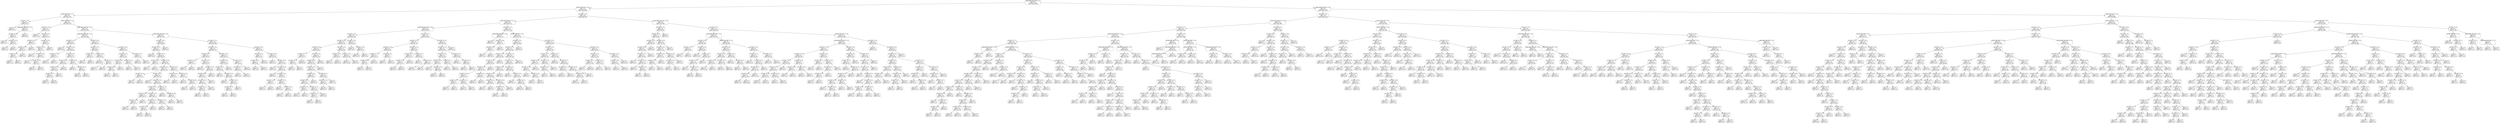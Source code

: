 digraph Tree {
node [shape=box, style="rounded", color="black", fontname="helvetica"] ;
edge [fontname="helvetica"] ;
0 [label="HOME_AWAY_GOAL_DIFF <= 3.7\ngini = 0.5\nsamples = 3783\nvalue = [3187, 2822]"] ;
1 [label="RECENT_PERF_DIFF <= 2.8\ngini = 0.5\nsamples = 1205\nvalue = [1246, 652]"] ;
0 -> 1 [labeldistance=2.5, labelangle=45, headlabel="True"] ;
2 [label="RECENT_PERF_DIFF <= 1.7\ngini = 0.4\nsamples = 316\nvalue = [381, 115]"] ;
1 -> 2 ;
3 [label="ELO_DIFF <= 2.4\ngini = 0.2\nsamples = 14\nvalue = [20, 3]"] ;
2 -> 3 ;
4 [label="gini = 0.0\nsamples = 4\nvalue = [11, 0]"] ;
3 -> 4 ;
5 [label="HOME_AWAY_GOAL_DIFF <= 1.4\ngini = 0.4\nsamples = 10\nvalue = [9, 3]"] ;
3 -> 5 ;
6 [label="ELO_DIFF <= 2.6\ngini = 0.5\nsamples = 4\nvalue = [3, 3]"] ;
5 -> 6 ;
7 [label="gini = 0.0\nsamples = 1\nvalue = [0, 2]"] ;
6 -> 7 ;
8 [label="ELO_DIFF <= 2.9\ngini = 0.4\nsamples = 3\nvalue = [3, 1]"] ;
6 -> 8 ;
9 [label="gini = 0.0\nsamples = 2\nvalue = [3, 0]"] ;
8 -> 9 ;
10 [label="gini = 0.0\nsamples = 1\nvalue = [0, 1]"] ;
8 -> 10 ;
11 [label="gini = 0.0\nsamples = 6\nvalue = [6, 0]"] ;
5 -> 11 ;
12 [label="RECENT_PERF_DIFF <= 1.9\ngini = 0.4\nsamples = 302\nvalue = [361, 112]"] ;
2 -> 12 ;
13 [label="ELO_DIFF <= 2.9\ngini = 0.5\nsamples = 19\nvalue = [20, 11]"] ;
12 -> 13 ;
14 [label="gini = 0.0\nsamples = 7\nvalue = [11, 0]"] ;
13 -> 14 ;
15 [label="ELO_DIFF <= 3.7\ngini = 0.5\nsamples = 12\nvalue = [9, 11]"] ;
13 -> 15 ;
16 [label="ELO_DIFF <= 3.5\ngini = 0.3\nsamples = 6\nvalue = [2, 7]"] ;
15 -> 16 ;
17 [label="ELO_DIFF <= 3.3\ngini = 0.5\nsamples = 4\nvalue = [2, 3]"] ;
16 -> 17 ;
18 [label="ELO_DIFF <= 3.1\ngini = 0.4\nsamples = 3\nvalue = [1, 3]"] ;
17 -> 18 ;
19 [label="gini = 0.4\nsamples = 2\nvalue = [1, 2]"] ;
18 -> 19 ;
20 [label="gini = 0.0\nsamples = 1\nvalue = [0, 1]"] ;
18 -> 20 ;
21 [label="gini = 0.0\nsamples = 1\nvalue = [1, 0]"] ;
17 -> 21 ;
22 [label="gini = 0.0\nsamples = 2\nvalue = [0, 4]"] ;
16 -> 22 ;
23 [label="ELO_DIFF <= 4.4\ngini = 0.5\nsamples = 6\nvalue = [7, 4]"] ;
15 -> 23 ;
24 [label="ELO_DIFF <= 3.8\ngini = 0.3\nsamples = 5\nvalue = [7, 2]"] ;
23 -> 24 ;
25 [label="gini = 0.0\nsamples = 1\nvalue = [2, 0]"] ;
24 -> 25 ;
26 [label="ELO_DIFF <= 4.0\ngini = 0.4\nsamples = 4\nvalue = [5, 2]"] ;
24 -> 26 ;
27 [label="gini = 0.0\nsamples = 1\nvalue = [0, 1]"] ;
26 -> 27 ;
28 [label="ELO_DIFF <= 4.2\ngini = 0.3\nsamples = 3\nvalue = [5, 1]"] ;
26 -> 28 ;
29 [label="gini = 0.0\nsamples = 1\nvalue = [2, 0]"] ;
28 -> 29 ;
30 [label="gini = 0.4\nsamples = 2\nvalue = [3, 1]"] ;
28 -> 30 ;
31 [label="gini = 0.0\nsamples = 1\nvalue = [0, 2]"] ;
23 -> 31 ;
32 [label="HOME_AWAY_GOAL_DIFF <= 2.3\ngini = 0.4\nsamples = 283\nvalue = [341, 101]"] ;
12 -> 32 ;
33 [label="HOME_AWAY_GOAL_DIFF <= 2.1\ngini = 0.3\nsamples = 90\nvalue = [114, 28]"] ;
32 -> 33 ;
34 [label="ELO_DIFF <= 2.2\ngini = 0.4\nsamples = 36\nvalue = [46, 14]"] ;
33 -> 34 ;
35 [label="gini = 0.0\nsamples = 11\nvalue = [20, 0]"] ;
34 -> 35 ;
36 [label="ELO_DIFF <= 2.4\ngini = 0.5\nsamples = 25\nvalue = [26, 14]"] ;
34 -> 36 ;
37 [label="ELO_DIFF <= 2.3\ngini = 0.2\nsamples = 5\nvalue = [1, 7]"] ;
36 -> 37 ;
38 [label="gini = 0.0\nsamples = 3\nvalue = [0, 5]"] ;
37 -> 38 ;
39 [label="gini = 0.4\nsamples = 2\nvalue = [1, 2]"] ;
37 -> 39 ;
40 [label="ELO_DIFF <= 3.5\ngini = 0.3\nsamples = 20\nvalue = [25, 7]"] ;
36 -> 40 ;
41 [label="ELO_DIFF <= 3.1\ngini = 0.2\nsamples = 13\nvalue = [18, 2]"] ;
40 -> 41 ;
42 [label="ELO_DIFF <= 2.9\ngini = 0.2\nsamples = 10\nvalue = [14, 2]"] ;
41 -> 42 ;
43 [label="ELO_DIFF <= 2.5\ngini = 0.1\nsamples = 8\nvalue = [13, 1]"] ;
42 -> 43 ;
44 [label="gini = 0.2\nsamples = 4\nvalue = [7, 1]"] ;
43 -> 44 ;
45 [label="gini = 0.0\nsamples = 4\nvalue = [6, 0]"] ;
43 -> 45 ;
46 [label="gini = 0.5\nsamples = 2\nvalue = [1, 1]"] ;
42 -> 46 ;
47 [label="gini = 0.0\nsamples = 3\nvalue = [4, 0]"] ;
41 -> 47 ;
48 [label="ELO_DIFF <= 3.6\ngini = 0.5\nsamples = 7\nvalue = [7, 5]"] ;
40 -> 48 ;
49 [label="gini = 0.3\nsamples = 3\nvalue = [1, 4]"] ;
48 -> 49 ;
50 [label="ELO_DIFF <= 4.1\ngini = 0.2\nsamples = 4\nvalue = [6, 1]"] ;
48 -> 50 ;
51 [label="gini = 0.0\nsamples = 3\nvalue = [6, 0]"] ;
50 -> 51 ;
52 [label="gini = 0.0\nsamples = 1\nvalue = [0, 1]"] ;
50 -> 52 ;
53 [label="ELO_DIFF <= 3.8\ngini = 0.3\nsamples = 54\nvalue = [68, 14]"] ;
33 -> 53 ;
54 [label="ELO_DIFF <= 1.5\ngini = 0.1\nsamples = 38\nvalue = [56, 2]"] ;
53 -> 54 ;
55 [label="ELO_DIFF <= 1.3\ngini = 0.2\nsamples = 5\nvalue = [6, 1]"] ;
54 -> 55 ;
56 [label="gini = 0.0\nsamples = 3\nvalue = [3, 0]"] ;
55 -> 56 ;
57 [label="gini = 0.4\nsamples = 2\nvalue = [3, 1]"] ;
55 -> 57 ;
58 [label="ELO_DIFF <= 3.6\ngini = 0.0\nsamples = 33\nvalue = [50, 1]"] ;
54 -> 58 ;
59 [label="gini = 0.0\nsamples = 28\nvalue = [44, 0]"] ;
58 -> 59 ;
60 [label="ELO_DIFF <= 3.7\ngini = 0.2\nsamples = 5\nvalue = [6, 1]"] ;
58 -> 60 ;
61 [label="gini = 0.4\nsamples = 2\nvalue = [2, 1]"] ;
60 -> 61 ;
62 [label="gini = 0.0\nsamples = 3\nvalue = [4, 0]"] ;
60 -> 62 ;
63 [label="ELO_DIFF <= 4.6\ngini = 0.5\nsamples = 16\nvalue = [12, 12]"] ;
53 -> 63 ;
64 [label="ELO_DIFF <= 4.1\ngini = 0.5\nsamples = 13\nvalue = [11, 8]"] ;
63 -> 64 ;
65 [label="ELO_DIFF <= 4.0\ngini = 0.5\nsamples = 8\nvalue = [6, 7]"] ;
64 -> 65 ;
66 [label="ELO_DIFF <= 3.9\ngini = 0.5\nsamples = 6\nvalue = [5, 4]"] ;
65 -> 66 ;
67 [label="gini = 0.5\nsamples = 4\nvalue = [4, 3]"] ;
66 -> 67 ;
68 [label="gini = 0.5\nsamples = 2\nvalue = [1, 1]"] ;
66 -> 68 ;
69 [label="gini = 0.4\nsamples = 2\nvalue = [1, 3]"] ;
65 -> 69 ;
70 [label="ELO_DIFF <= 4.3\ngini = 0.3\nsamples = 5\nvalue = [5, 1]"] ;
64 -> 70 ;
71 [label="gini = 0.3\nsamples = 4\nvalue = [4, 1]"] ;
70 -> 71 ;
72 [label="gini = 0.0\nsamples = 1\nvalue = [1, 0]"] ;
70 -> 72 ;
73 [label="ELO_DIFF <= 5.2\ngini = 0.3\nsamples = 3\nvalue = [1, 4]"] ;
63 -> 73 ;
74 [label="gini = 0.0\nsamples = 2\nvalue = [0, 4]"] ;
73 -> 74 ;
75 [label="gini = 0.0\nsamples = 1\nvalue = [1, 0]"] ;
73 -> 75 ;
76 [label="HOME_AWAY_GOAL_DIFF <= 2.6\ngini = 0.4\nsamples = 193\nvalue = [227, 73]"] ;
32 -> 76 ;
77 [label="ELO_DIFF <= 4.7\ngini = 0.4\nsamples = 84\nvalue = [99, 33]"] ;
76 -> 77 ;
78 [label="ELO_DIFF <= 2.2\ngini = 0.3\nsamples = 79\nvalue = [99, 27]"] ;
77 -> 78 ;
79 [label="gini = 0.0\nsamples = 13\nvalue = [19, 0]"] ;
78 -> 79 ;
80 [label="ELO_DIFF <= 2.3\ngini = 0.4\nsamples = 66\nvalue = [80, 27]"] ;
78 -> 80 ;
81 [label="ELO_DIFF <= 2.3\ngini = 0.3\nsamples = 4\nvalue = [1, 5]"] ;
80 -> 81 ;
82 [label="gini = 0.5\nsamples = 2\nvalue = [1, 1]"] ;
81 -> 82 ;
83 [label="gini = 0.0\nsamples = 2\nvalue = [0, 4]"] ;
81 -> 83 ;
84 [label="ELO_DIFF <= 3.9\ngini = 0.3\nsamples = 62\nvalue = [79, 22]"] ;
80 -> 84 ;
85 [label="ELO_DIFF <= 2.5\ngini = 0.3\nsamples = 50\nvalue = [67, 15]"] ;
84 -> 85 ;
86 [label="ELO_DIFF <= 2.4\ngini = 0.1\nsamples = 6\nvalue = [12, 1]"] ;
85 -> 86 ;
87 [label="gini = 0.2\nsamples = 4\nvalue = [9, 1]"] ;
86 -> 87 ;
88 [label="gini = 0.0\nsamples = 2\nvalue = [3, 0]"] ;
86 -> 88 ;
89 [label="ELO_DIFF <= 2.7\ngini = 0.3\nsamples = 44\nvalue = [55, 14]"] ;
85 -> 89 ;
90 [label="gini = 0.0\nsamples = 2\nvalue = [0, 3]"] ;
89 -> 90 ;
91 [label="ELO_DIFF <= 3.6\ngini = 0.3\nsamples = 42\nvalue = [55, 11]"] ;
89 -> 91 ;
92 [label="ELO_DIFF <= 3.1\ngini = 0.3\nsamples = 28\nvalue = [38, 9]"] ;
91 -> 92 ;
93 [label="ELO_DIFF <= 2.9\ngini = 0.2\nsamples = 13\nvalue = [18, 3]"] ;
92 -> 93 ;
94 [label="ELO_DIFF <= 2.8\ngini = 0.3\nsamples = 9\nvalue = [11, 3]"] ;
93 -> 94 ;
95 [label="gini = 0.3\nsamples = 5\nvalue = [8, 2]"] ;
94 -> 95 ;
96 [label="gini = 0.4\nsamples = 4\nvalue = [3, 1]"] ;
94 -> 96 ;
97 [label="gini = 0.0\nsamples = 4\nvalue = [7, 0]"] ;
93 -> 97 ;
98 [label="ELO_DIFF <= 3.4\ngini = 0.4\nsamples = 15\nvalue = [20, 6]"] ;
92 -> 98 ;
99 [label="ELO_DIFF <= 3.4\ngini = 0.4\nsamples = 8\nvalue = [10, 4]"] ;
98 -> 99 ;
100 [label="ELO_DIFF <= 3.3\ngini = 0.4\nsamples = 6\nvalue = [9, 3]"] ;
99 -> 100 ;
101 [label="gini = 0.4\nsamples = 5\nvalue = [7, 3]"] ;
100 -> 101 ;
102 [label="gini = 0.0\nsamples = 1\nvalue = [2, 0]"] ;
100 -> 102 ;
103 [label="gini = 0.5\nsamples = 2\nvalue = [1, 1]"] ;
99 -> 103 ;
104 [label="ELO_DIFF <= 3.5\ngini = 0.3\nsamples = 7\nvalue = [10, 2]"] ;
98 -> 104 ;
105 [label="gini = 0.0\nsamples = 2\nvalue = [2, 0]"] ;
104 -> 105 ;
106 [label="gini = 0.3\nsamples = 5\nvalue = [8, 2]"] ;
104 -> 106 ;
107 [label="ELO_DIFF <= 3.7\ngini = 0.2\nsamples = 14\nvalue = [17, 2]"] ;
91 -> 107 ;
108 [label="gini = 0.0\nsamples = 6\nvalue = [8, 0]"] ;
107 -> 108 ;
109 [label="ELO_DIFF <= 3.8\ngini = 0.3\nsamples = 8\nvalue = [9, 2]"] ;
107 -> 109 ;
110 [label="gini = 0.4\nsamples = 6\nvalue = [6, 2]"] ;
109 -> 110 ;
111 [label="gini = 0.0\nsamples = 2\nvalue = [3, 0]"] ;
109 -> 111 ;
112 [label="ELO_DIFF <= 4.1\ngini = 0.5\nsamples = 12\nvalue = [12, 7]"] ;
84 -> 112 ;
113 [label="ELO_DIFF <= 4.0\ngini = 0.5\nsamples = 5\nvalue = [5, 6]"] ;
112 -> 113 ;
114 [label="gini = 0.5\nsamples = 3\nvalue = [4, 5]"] ;
113 -> 114 ;
115 [label="gini = 0.5\nsamples = 2\nvalue = [1, 1]"] ;
113 -> 115 ;
116 [label="ELO_DIFF <= 4.5\ngini = 0.2\nsamples = 7\nvalue = [7, 1]"] ;
112 -> 116 ;
117 [label="gini = 0.0\nsamples = 4\nvalue = [4, 0]"] ;
116 -> 117 ;
118 [label="ELO_DIFF <= 4.6\ngini = 0.4\nsamples = 3\nvalue = [3, 1]"] ;
116 -> 118 ;
119 [label="gini = 0.0\nsamples = 1\nvalue = [0, 1]"] ;
118 -> 119 ;
120 [label="gini = 0.0\nsamples = 2\nvalue = [3, 0]"] ;
118 -> 120 ;
121 [label="gini = 0.0\nsamples = 5\nvalue = [0, 6]"] ;
77 -> 121 ;
122 [label="ELO_DIFF <= 4.1\ngini = 0.4\nsamples = 109\nvalue = [128, 40]"] ;
76 -> 122 ;
123 [label="ELO_DIFF <= 3.0\ngini = 0.3\nsamples = 79\nvalue = [97, 17]"] ;
122 -> 123 ;
124 [label="ELO_DIFF <= 1.3\ngini = 0.1\nsamples = 40\nvalue = [54, 4]"] ;
123 -> 124 ;
125 [label="ELO_DIFF <= 1.2\ngini = 0.5\nsamples = 2\nvalue = [1, 1]"] ;
124 -> 125 ;
126 [label="gini = 0.0\nsamples = 1\nvalue = [1, 0]"] ;
125 -> 126 ;
127 [label="gini = 0.0\nsamples = 1\nvalue = [0, 1]"] ;
125 -> 127 ;
128 [label="ELO_DIFF <= 2.5\ngini = 0.1\nsamples = 38\nvalue = [53, 3]"] ;
124 -> 128 ;
129 [label="gini = 0.0\nsamples = 20\nvalue = [33, 0]"] ;
128 -> 129 ;
130 [label="ELO_DIFF <= 2.9\ngini = 0.2\nsamples = 18\nvalue = [20, 3]"] ;
128 -> 130 ;
131 [label="ELO_DIFF <= 2.8\ngini = 0.3\nsamples = 13\nvalue = [14, 3]"] ;
130 -> 131 ;
132 [label="ELO_DIFF <= 2.7\ngini = 0.2\nsamples = 11\nvalue = [13, 2]"] ;
131 -> 132 ;
133 [label="ELO_DIFF <= 2.6\ngini = 0.3\nsamples = 9\nvalue = [9, 2]"] ;
132 -> 133 ;
134 [label="gini = 0.2\nsamples = 6\nvalue = [6, 1]"] ;
133 -> 134 ;
135 [label="gini = 0.4\nsamples = 3\nvalue = [3, 1]"] ;
133 -> 135 ;
136 [label="gini = 0.0\nsamples = 2\nvalue = [4, 0]"] ;
132 -> 136 ;
137 [label="gini = 0.5\nsamples = 2\nvalue = [1, 1]"] ;
131 -> 137 ;
138 [label="gini = 0.0\nsamples = 5\nvalue = [6, 0]"] ;
130 -> 138 ;
139 [label="ELO_DIFF <= 3.6\ngini = 0.4\nsamples = 39\nvalue = [43, 13]"] ;
123 -> 139 ;
140 [label="ELO_DIFF <= 3.5\ngini = 0.5\nsamples = 24\nvalue = [21, 12]"] ;
139 -> 140 ;
141 [label="ELO_DIFF <= 3.1\ngini = 0.4\nsamples = 21\nvalue = [21, 8]"] ;
140 -> 141 ;
142 [label="gini = 0.5\nsamples = 5\nvalue = [5, 5]"] ;
141 -> 142 ;
143 [label="ELO_DIFF <= 3.2\ngini = 0.3\nsamples = 16\nvalue = [16, 3]"] ;
141 -> 143 ;
144 [label="gini = 0.4\nsamples = 3\nvalue = [3, 1]"] ;
143 -> 144 ;
145 [label="ELO_DIFF <= 3.4\ngini = 0.2\nsamples = 13\nvalue = [13, 2]"] ;
143 -> 145 ;
146 [label="ELO_DIFF <= 3.3\ngini = 0.2\nsamples = 9\nvalue = [9, 1]"] ;
145 -> 146 ;
147 [label="gini = 0.3\nsamples = 5\nvalue = [5, 1]"] ;
146 -> 147 ;
148 [label="gini = 0.0\nsamples = 4\nvalue = [4, 0]"] ;
146 -> 148 ;
149 [label="gini = 0.3\nsamples = 4\nvalue = [4, 1]"] ;
145 -> 149 ;
150 [label="gini = 0.0\nsamples = 3\nvalue = [0, 4]"] ;
140 -> 150 ;
151 [label="ELO_DIFF <= 3.8\ngini = 0.1\nsamples = 15\nvalue = [22, 1]"] ;
139 -> 151 ;
152 [label="ELO_DIFF <= 3.7\ngini = 0.1\nsamples = 11\nvalue = [16, 1]"] ;
151 -> 152 ;
153 [label="gini = 0.0\nsamples = 2\nvalue = [3, 0]"] ;
152 -> 153 ;
154 [label="gini = 0.1\nsamples = 9\nvalue = [13, 1]"] ;
152 -> 154 ;
155 [label="gini = 0.0\nsamples = 4\nvalue = [6, 0]"] ;
151 -> 155 ;
156 [label="ELO_DIFF <= 4.5\ngini = 0.5\nsamples = 30\nvalue = [31, 23]"] ;
122 -> 156 ;
157 [label="ELO_DIFF <= 4.3\ngini = 0.5\nsamples = 12\nvalue = [8, 12]"] ;
156 -> 157 ;
158 [label="ELO_DIFF <= 4.2\ngini = 0.5\nsamples = 9\nvalue = [8, 8]"] ;
157 -> 158 ;
159 [label="gini = 0.5\nsamples = 5\nvalue = [6, 5]"] ;
158 -> 159 ;
160 [label="gini = 0.5\nsamples = 4\nvalue = [2, 3]"] ;
158 -> 160 ;
161 [label="gini = 0.0\nsamples = 3\nvalue = [0, 4]"] ;
157 -> 161 ;
162 [label="ELO_DIFF <= 4.6\ngini = 0.4\nsamples = 18\nvalue = [23, 11]"] ;
156 -> 162 ;
163 [label="gini = 0.2\nsamples = 4\nvalue = [6, 1]"] ;
162 -> 163 ;
164 [label="ELO_DIFF <= 4.6\ngini = 0.5\nsamples = 14\nvalue = [17, 10]"] ;
162 -> 164 ;
165 [label="gini = 0.5\nsamples = 4\nvalue = [6, 6]"] ;
164 -> 165 ;
166 [label="ELO_DIFF <= 4.8\ngini = 0.4\nsamples = 10\nvalue = [11, 4]"] ;
164 -> 166 ;
167 [label="gini = 0.0\nsamples = 3\nvalue = [5, 0]"] ;
166 -> 167 ;
168 [label="ELO_DIFF <= 5.3\ngini = 0.5\nsamples = 7\nvalue = [6, 4]"] ;
166 -> 168 ;
169 [label="ELO_DIFF <= 5.0\ngini = 0.5\nsamples = 3\nvalue = [2, 3]"] ;
168 -> 169 ;
170 [label="gini = 0.5\nsamples = 2\nvalue = [2, 2]"] ;
169 -> 170 ;
171 [label="gini = 0.0\nsamples = 1\nvalue = [0, 1]"] ;
169 -> 171 ;
172 [label="ELO_DIFF <= 5.7\ngini = 0.3\nsamples = 4\nvalue = [4, 1]"] ;
168 -> 172 ;
173 [label="gini = 0.0\nsamples = 1\nvalue = [2, 0]"] ;
172 -> 173 ;
174 [label="ELO_DIFF <= 5.7\ngini = 0.4\nsamples = 3\nvalue = [2, 1]"] ;
172 -> 174 ;
175 [label="gini = 0.0\nsamples = 1\nvalue = [0, 1]"] ;
174 -> 175 ;
176 [label="gini = 0.0\nsamples = 2\nvalue = [2, 0]"] ;
174 -> 176 ;
177 [label="ELO_DIFF <= 3.6\ngini = 0.5\nsamples = 889\nvalue = [865, 537]"] ;
1 -> 177 ;
178 [label="HOME_AWAY_GOAL_DIFF <= 3.2\ngini = 0.4\nsamples = 467\nvalue = [543, 217]"] ;
177 -> 178 ;
179 [label="HOME_AWAY_GOAL_DIFF <= 3.0\ngini = 0.4\nsamples = 196\nvalue = [230, 83]"] ;
178 -> 179 ;
180 [label="ELO_DIFF <= 3.4\ngini = 0.4\nsamples = 94\nvalue = [110, 46]"] ;
179 -> 180 ;
181 [label="ELO_DIFF <= 3.0\ngini = 0.4\nsamples = 79\nvalue = [85, 41]"] ;
180 -> 181 ;
182 [label="ELO_DIFF <= 2.0\ngini = 0.4\nsamples = 56\nvalue = [62, 21]"] ;
181 -> 182 ;
183 [label="ELO_DIFF <= 1.7\ngini = 0.2\nsamples = 9\nvalue = [11, 1]"] ;
182 -> 183 ;
184 [label="ELO_DIFF <= 1.6\ngini = 0.4\nsamples = 4\nvalue = [3, 1]"] ;
183 -> 184 ;
185 [label="gini = 0.0\nsamples = 3\nvalue = [3, 0]"] ;
184 -> 185 ;
186 [label="gini = 0.0\nsamples = 1\nvalue = [0, 1]"] ;
184 -> 186 ;
187 [label="gini = 0.0\nsamples = 5\nvalue = [8, 0]"] ;
183 -> 187 ;
188 [label="ELO_DIFF <= 2.9\ngini = 0.4\nsamples = 47\nvalue = [51, 20]"] ;
182 -> 188 ;
189 [label="ELO_DIFF <= 2.8\ngini = 0.4\nsamples = 39\nvalue = [41, 19]"] ;
188 -> 189 ;
190 [label="ELO_DIFF <= 2.5\ngini = 0.4\nsamples = 34\nvalue = [36, 15]"] ;
189 -> 190 ;
191 [label="ELO_DIFF <= 2.4\ngini = 0.4\nsamples = 20\nvalue = [20, 7]"] ;
190 -> 191 ;
192 [label="ELO_DIFF <= 2.2\ngini = 0.4\nsamples = 17\nvalue = [16, 7]"] ;
191 -> 192 ;
193 [label="ELO_DIFF <= 2.1\ngini = 0.5\nsamples = 7\nvalue = [7, 4]"] ;
192 -> 193 ;
194 [label="gini = 0.4\nsamples = 2\nvalue = [3, 1]"] ;
193 -> 194 ;
195 [label="gini = 0.5\nsamples = 5\nvalue = [4, 3]"] ;
193 -> 195 ;
196 [label="ELO_DIFF <= 2.3\ngini = 0.4\nsamples = 10\nvalue = [9, 3]"] ;
192 -> 196 ;
197 [label="ELO_DIFF <= 2.3\ngini = 0.3\nsamples = 6\nvalue = [5, 1]"] ;
196 -> 197 ;
198 [label="gini = 0.3\nsamples = 5\nvalue = [4, 1]"] ;
197 -> 198 ;
199 [label="gini = 0.0\nsamples = 1\nvalue = [1, 0]"] ;
197 -> 199 ;
200 [label="gini = 0.4\nsamples = 4\nvalue = [4, 2]"] ;
196 -> 200 ;
201 [label="gini = 0.0\nsamples = 3\nvalue = [4, 0]"] ;
191 -> 201 ;
202 [label="ELO_DIFF <= 2.7\ngini = 0.4\nsamples = 14\nvalue = [16, 8]"] ;
190 -> 202 ;
203 [label="ELO_DIFF <= 2.6\ngini = 0.5\nsamples = 9\nvalue = [9, 6]"] ;
202 -> 203 ;
204 [label="gini = 0.4\nsamples = 6\nvalue = [6, 3]"] ;
203 -> 204 ;
205 [label="gini = 0.5\nsamples = 3\nvalue = [3, 3]"] ;
203 -> 205 ;
206 [label="gini = 0.3\nsamples = 5\nvalue = [7, 2]"] ;
202 -> 206 ;
207 [label="gini = 0.5\nsamples = 5\nvalue = [5, 4]"] ;
189 -> 207 ;
208 [label="gini = 0.2\nsamples = 8\nvalue = [10, 1]"] ;
188 -> 208 ;
209 [label="ELO_DIFF <= 3.2\ngini = 0.5\nsamples = 23\nvalue = [23, 20]"] ;
181 -> 209 ;
210 [label="ELO_DIFF <= 3.1\ngini = 0.5\nsamples = 9\nvalue = [6, 8]"] ;
209 -> 210 ;
211 [label="gini = 0.5\nsamples = 3\nvalue = [2, 2]"] ;
210 -> 211 ;
212 [label="gini = 0.5\nsamples = 6\nvalue = [4, 6]"] ;
210 -> 212 ;
213 [label="ELO_DIFF <= 3.3\ngini = 0.5\nsamples = 14\nvalue = [17, 12]"] ;
209 -> 213 ;
214 [label="gini = 0.5\nsamples = 10\nvalue = [14, 10]"] ;
213 -> 214 ;
215 [label="gini = 0.5\nsamples = 4\nvalue = [3, 2]"] ;
213 -> 215 ;
216 [label="ELO_DIFF <= 3.4\ngini = 0.3\nsamples = 15\nvalue = [25, 5]"] ;
180 -> 216 ;
217 [label="gini = 0.0\nsamples = 4\nvalue = [8, 0]"] ;
216 -> 217 ;
218 [label="ELO_DIFF <= 3.5\ngini = 0.4\nsamples = 11\nvalue = [17, 5]"] ;
216 -> 218 ;
219 [label="gini = 0.4\nsamples = 10\nvalue = [14, 5]"] ;
218 -> 219 ;
220 [label="gini = 0.0\nsamples = 1\nvalue = [3, 0]"] ;
218 -> 220 ;
221 [label="ELO_DIFF <= 2.7\ngini = 0.4\nsamples = 102\nvalue = [120, 37]"] ;
179 -> 221 ;
222 [label="ELO_DIFF <= 2.1\ngini = 0.3\nsamples = 55\nvalue = [75, 13]"] ;
221 -> 222 ;
223 [label="ELO_DIFF <= 1.9\ngini = 0.4\nsamples = 20\nvalue = [22, 8]"] ;
222 -> 223 ;
224 [label="ELO_DIFF <= 1.2\ngini = 0.1\nsamples = 13\nvalue = [16, 1]"] ;
223 -> 224 ;
225 [label="ELO_DIFF <= 0.9\ngini = 0.4\nsamples = 2\nvalue = [2, 1]"] ;
224 -> 225 ;
226 [label="gini = 0.0\nsamples = 1\nvalue = [2, 0]"] ;
225 -> 226 ;
227 [label="gini = 0.0\nsamples = 1\nvalue = [0, 1]"] ;
225 -> 227 ;
228 [label="gini = 0.0\nsamples = 11\nvalue = [14, 0]"] ;
224 -> 228 ;
229 [label="ELO_DIFF <= 2.0\ngini = 0.5\nsamples = 7\nvalue = [6, 7]"] ;
223 -> 229 ;
230 [label="gini = 0.5\nsamples = 2\nvalue = [1, 1]"] ;
229 -> 230 ;
231 [label="gini = 0.5\nsamples = 5\nvalue = [5, 6]"] ;
229 -> 231 ;
232 [label="ELO_DIFF <= 2.4\ngini = 0.2\nsamples = 35\nvalue = [53, 5]"] ;
222 -> 232 ;
233 [label="ELO_DIFF <= 2.3\ngini = 0.1\nsamples = 16\nvalue = [27, 1]"] ;
232 -> 233 ;
234 [label="ELO_DIFF <= 2.3\ngini = 0.1\nsamples = 8\nvalue = [12, 1]"] ;
233 -> 234 ;
235 [label="gini = 0.0\nsamples = 4\nvalue = [8, 0]"] ;
234 -> 235 ;
236 [label="gini = 0.3\nsamples = 4\nvalue = [4, 1]"] ;
234 -> 236 ;
237 [label="gini = 0.0\nsamples = 8\nvalue = [15, 0]"] ;
233 -> 237 ;
238 [label="ELO_DIFF <= 2.5\ngini = 0.2\nsamples = 19\nvalue = [26, 4]"] ;
232 -> 238 ;
239 [label="gini = 0.5\nsamples = 5\nvalue = [3, 3]"] ;
238 -> 239 ;
240 [label="ELO_DIFF <= 2.6\ngini = 0.1\nsamples = 14\nvalue = [23, 1]"] ;
238 -> 240 ;
241 [label="gini = 0.0\nsamples = 8\nvalue = [15, 0]"] ;
240 -> 241 ;
242 [label="gini = 0.2\nsamples = 6\nvalue = [8, 1]"] ;
240 -> 242 ;
243 [label="ELO_DIFF <= 3.4\ngini = 0.5\nsamples = 47\nvalue = [45, 24]"] ;
221 -> 243 ;
244 [label="ELO_DIFF <= 3.2\ngini = 0.5\nsamples = 40\nvalue = [35, 24]"] ;
243 -> 244 ;
245 [label="ELO_DIFF <= 3.0\ngini = 0.5\nsamples = 22\nvalue = [16, 15]"] ;
244 -> 245 ;
246 [label="ELO_DIFF <= 2.8\ngini = 0.5\nsamples = 11\nvalue = [9, 7]"] ;
245 -> 246 ;
247 [label="gini = 0.5\nsamples = 2\nvalue = [1, 1]"] ;
246 -> 247 ;
248 [label="ELO_DIFF <= 2.9\ngini = 0.5\nsamples = 9\nvalue = [8, 6]"] ;
246 -> 248 ;
249 [label="gini = 0.5\nsamples = 4\nvalue = [3, 2]"] ;
248 -> 249 ;
250 [label="gini = 0.5\nsamples = 5\nvalue = [5, 4]"] ;
248 -> 250 ;
251 [label="ELO_DIFF <= 3.1\ngini = 0.5\nsamples = 11\nvalue = [7, 8]"] ;
245 -> 251 ;
252 [label="gini = 0.5\nsamples = 5\nvalue = [3, 4]"] ;
251 -> 252 ;
253 [label="gini = 0.5\nsamples = 6\nvalue = [4, 4]"] ;
251 -> 253 ;
254 [label="ELO_DIFF <= 3.3\ngini = 0.4\nsamples = 18\nvalue = [19, 9]"] ;
244 -> 254 ;
255 [label="gini = 0.2\nsamples = 7\nvalue = [10, 1]"] ;
254 -> 255 ;
256 [label="ELO_DIFF <= 3.4\ngini = 0.5\nsamples = 11\nvalue = [9, 8]"] ;
254 -> 256 ;
257 [label="gini = 0.5\nsamples = 6\nvalue = [4, 4]"] ;
256 -> 257 ;
258 [label="gini = 0.5\nsamples = 5\nvalue = [5, 4]"] ;
256 -> 258 ;
259 [label="gini = 0.0\nsamples = 7\nvalue = [10, 0]"] ;
243 -> 259 ;
260 [label="ELO_DIFF <= 1.7\ngini = 0.4\nsamples = 271\nvalue = [313, 134]"] ;
178 -> 260 ;
261 [label="HOME_AWAY_GOAL_DIFF <= 3.4\ngini = 0.1\nsamples = 13\nvalue = [22, 1]"] ;
260 -> 261 ;
262 [label="gini = 0.0\nsamples = 8\nvalue = [17, 0]"] ;
261 -> 262 ;
263 [label="ELO_DIFF <= 0.9\ngini = 0.3\nsamples = 5\nvalue = [5, 1]"] ;
261 -> 263 ;
264 [label="ELO_DIFF <= 0.7\ngini = 0.5\nsamples = 2\nvalue = [1, 1]"] ;
263 -> 264 ;
265 [label="gini = 0.0\nsamples = 1\nvalue = [1, 0]"] ;
264 -> 265 ;
266 [label="gini = 0.0\nsamples = 1\nvalue = [0, 1]"] ;
264 -> 266 ;
267 [label="gini = 0.0\nsamples = 3\nvalue = [4, 0]"] ;
263 -> 267 ;
268 [label="RECENT_PERF_DIFF <= 3.4\ngini = 0.4\nsamples = 258\nvalue = [291, 133]"] ;
260 -> 268 ;
269 [label="ELO_DIFF <= 3.5\ngini = 0.4\nsamples = 120\nvalue = [132, 62]"] ;
268 -> 269 ;
270 [label="ELO_DIFF <= 2.5\ngini = 0.4\nsamples = 111\nvalue = [126, 54]"] ;
269 -> 270 ;
271 [label="ELO_DIFF <= 2.4\ngini = 0.5\nsamples = 30\nvalue = [25, 18]"] ;
270 -> 271 ;
272 [label="ELO_DIFF <= 2.3\ngini = 0.5\nsamples = 25\nvalue = [23, 13]"] ;
271 -> 272 ;
273 [label="ELO_DIFF <= 2.2\ngini = 0.5\nsamples = 21\nvalue = [17, 12]"] ;
272 -> 273 ;
274 [label="ELO_DIFF <= 2.0\ngini = 0.4\nsamples = 12\nvalue = [11, 5]"] ;
273 -> 274 ;
275 [label="ELO_DIFF <= 1.9\ngini = 0.5\nsamples = 5\nvalue = [3, 3]"] ;
274 -> 275 ;
276 [label="gini = 0.5\nsamples = 2\nvalue = [1, 1]"] ;
275 -> 276 ;
277 [label="gini = 0.5\nsamples = 3\nvalue = [2, 2]"] ;
275 -> 277 ;
278 [label="ELO_DIFF <= 2.1\ngini = 0.3\nsamples = 7\nvalue = [8, 2]"] ;
274 -> 278 ;
279 [label="gini = 0.3\nsamples = 6\nvalue = [7, 2]"] ;
278 -> 279 ;
280 [label="gini = 0.0\nsamples = 1\nvalue = [1, 0]"] ;
278 -> 280 ;
281 [label="ELO_DIFF <= 2.3\ngini = 0.5\nsamples = 9\nvalue = [6, 7]"] ;
273 -> 281 ;
282 [label="gini = 0.4\nsamples = 4\nvalue = [2, 4]"] ;
281 -> 282 ;
283 [label="gini = 0.5\nsamples = 5\nvalue = [4, 3]"] ;
281 -> 283 ;
284 [label="gini = 0.2\nsamples = 4\nvalue = [6, 1]"] ;
272 -> 284 ;
285 [label="gini = 0.4\nsamples = 5\nvalue = [2, 5]"] ;
271 -> 285 ;
286 [label="ELO_DIFF <= 3.4\ngini = 0.4\nsamples = 81\nvalue = [101, 36]"] ;
270 -> 286 ;
287 [label="ELO_DIFF <= 3.1\ngini = 0.4\nsamples = 65\nvalue = [83, 25]"] ;
286 -> 287 ;
288 [label="ELO_DIFF <= 3.0\ngini = 0.3\nsamples = 29\nvalue = [43, 10]"] ;
287 -> 288 ;
289 [label="ELO_DIFF <= 2.7\ngini = 0.3\nsamples = 26\nvalue = [38, 10]"] ;
288 -> 289 ;
290 [label="ELO_DIFF <= 2.6\ngini = 0.4\nsamples = 8\nvalue = [10, 4]"] ;
289 -> 290 ;
291 [label="gini = 0.4\nsamples = 4\nvalue = [5, 2]"] ;
290 -> 291 ;
292 [label="gini = 0.4\nsamples = 4\nvalue = [5, 2]"] ;
290 -> 292 ;
293 [label="ELO_DIFF <= 2.9\ngini = 0.3\nsamples = 18\nvalue = [28, 6]"] ;
289 -> 293 ;
294 [label="ELO_DIFF <= 2.8\ngini = 0.2\nsamples = 10\nvalue = [18, 2]"] ;
293 -> 294 ;
295 [label="gini = 0.2\nsamples = 7\nvalue = [15, 2]"] ;
294 -> 295 ;
296 [label="gini = 0.0\nsamples = 3\nvalue = [3, 0]"] ;
294 -> 296 ;
297 [label="gini = 0.4\nsamples = 8\nvalue = [10, 4]"] ;
293 -> 297 ;
298 [label="gini = 0.0\nsamples = 3\nvalue = [5, 0]"] ;
288 -> 298 ;
299 [label="ELO_DIFF <= 3.2\ngini = 0.4\nsamples = 36\nvalue = [40, 15]"] ;
287 -> 299 ;
300 [label="gini = 0.5\nsamples = 4\nvalue = [3, 2]"] ;
299 -> 300 ;
301 [label="ELO_DIFF <= 3.3\ngini = 0.4\nsamples = 32\nvalue = [37, 13]"] ;
299 -> 301 ;
302 [label="gini = 0.4\nsamples = 7\nvalue = [10, 4]"] ;
301 -> 302 ;
303 [label="ELO_DIFF <= 3.4\ngini = 0.4\nsamples = 25\nvalue = [27, 9]"] ;
301 -> 303 ;
304 [label="gini = 0.4\nsamples = 20\nvalue = [21, 7]"] ;
303 -> 304 ;
305 [label="gini = 0.4\nsamples = 5\nvalue = [6, 2]"] ;
303 -> 305 ;
306 [label="gini = 0.5\nsamples = 16\nvalue = [18, 11]"] ;
286 -> 306 ;
307 [label="gini = 0.5\nsamples = 9\nvalue = [6, 8]"] ;
269 -> 307 ;
308 [label="ELO_DIFF <= 3.0\ngini = 0.4\nsamples = 138\nvalue = [159, 71]"] ;
268 -> 308 ;
309 [label="ELO_DIFF <= 2.4\ngini = 0.4\nsamples = 74\nvalue = [97, 32]"] ;
308 -> 309 ;
310 [label="ELO_DIFF <= 2.2\ngini = 0.5\nsamples = 24\nvalue = [23, 14]"] ;
309 -> 310 ;
311 [label="ELO_DIFF <= 2.0\ngini = 0.4\nsamples = 12\nvalue = [14, 5]"] ;
310 -> 311 ;
312 [label="ELO_DIFF <= 1.8\ngini = 0.5\nsamples = 6\nvalue = [5, 5]"] ;
311 -> 312 ;
313 [label="gini = 0.0\nsamples = 1\nvalue = [0, 1]"] ;
312 -> 313 ;
314 [label="ELO_DIFF <= 1.9\ngini = 0.5\nsamples = 5\nvalue = [5, 4]"] ;
312 -> 314 ;
315 [label="gini = 0.4\nsamples = 2\nvalue = [3, 1]"] ;
314 -> 315 ;
316 [label="gini = 0.5\nsamples = 3\nvalue = [2, 3]"] ;
314 -> 316 ;
317 [label="gini = 0.0\nsamples = 6\nvalue = [9, 0]"] ;
311 -> 317 ;
318 [label="ELO_DIFF <= 2.3\ngini = 0.5\nsamples = 12\nvalue = [9, 9]"] ;
310 -> 318 ;
319 [label="ELO_DIFF <= 2.3\ngini = 0.5\nsamples = 7\nvalue = [4, 6]"] ;
318 -> 319 ;
320 [label="gini = 0.5\nsamples = 4\nvalue = [3, 2]"] ;
319 -> 320 ;
321 [label="gini = 0.3\nsamples = 3\nvalue = [1, 4]"] ;
319 -> 321 ;
322 [label="gini = 0.5\nsamples = 5\nvalue = [5, 3]"] ;
318 -> 322 ;
323 [label="ELO_DIFF <= 2.5\ngini = 0.3\nsamples = 50\nvalue = [74, 18]"] ;
309 -> 323 ;
324 [label="gini = 0.0\nsamples = 8\nvalue = [14, 0]"] ;
323 -> 324 ;
325 [label="ELO_DIFF <= 2.7\ngini = 0.4\nsamples = 42\nvalue = [60, 18]"] ;
323 -> 325 ;
326 [label="ELO_DIFF <= 2.6\ngini = 0.3\nsamples = 19\nvalue = [26, 5]"] ;
325 -> 326 ;
327 [label="gini = 0.3\nsamples = 8\nvalue = [11, 2]"] ;
326 -> 327 ;
328 [label="gini = 0.3\nsamples = 11\nvalue = [15, 3]"] ;
326 -> 328 ;
329 [label="ELO_DIFF <= 2.9\ngini = 0.4\nsamples = 23\nvalue = [34, 13]"] ;
325 -> 329 ;
330 [label="ELO_DIFF <= 2.8\ngini = 0.4\nsamples = 16\nvalue = [22, 11]"] ;
329 -> 330 ;
331 [label="gini = 0.5\nsamples = 9\nvalue = [11, 6]"] ;
330 -> 331 ;
332 [label="gini = 0.4\nsamples = 7\nvalue = [11, 5]"] ;
330 -> 332 ;
333 [label="gini = 0.2\nsamples = 7\nvalue = [12, 2]"] ;
329 -> 333 ;
334 [label="ELO_DIFF <= 3.4\ngini = 0.5\nsamples = 64\nvalue = [62, 39]"] ;
308 -> 334 ;
335 [label="ELO_DIFF <= 3.2\ngini = 0.5\nsamples = 37\nvalue = [27, 30]"] ;
334 -> 335 ;
336 [label="ELO_DIFF <= 3.1\ngini = 0.5\nsamples = 20\nvalue = [15, 13]"] ;
335 -> 336 ;
337 [label="gini = 0.5\nsamples = 7\nvalue = [6, 4]"] ;
336 -> 337 ;
338 [label="gini = 0.5\nsamples = 13\nvalue = [9, 9]"] ;
336 -> 338 ;
339 [label="ELO_DIFF <= 3.3\ngini = 0.5\nsamples = 17\nvalue = [12, 17]"] ;
335 -> 339 ;
340 [label="gini = 0.5\nsamples = 11\nvalue = [7, 13]"] ;
339 -> 340 ;
341 [label="gini = 0.5\nsamples = 6\nvalue = [5, 4]"] ;
339 -> 341 ;
342 [label="ELO_DIFF <= 3.5\ngini = 0.3\nsamples = 27\nvalue = [35, 9]"] ;
334 -> 342 ;
343 [label="ELO_DIFF <= 3.4\ngini = 0.4\nsamples = 17\nvalue = [20, 6]"] ;
342 -> 343 ;
344 [label="gini = 0.3\nsamples = 8\nvalue = [9, 2]"] ;
343 -> 344 ;
345 [label="gini = 0.4\nsamples = 9\nvalue = [11, 4]"] ;
343 -> 345 ;
346 [label="gini = 0.3\nsamples = 10\nvalue = [15, 3]"] ;
342 -> 346 ;
347 [label="HOME_AWAY_GOAL_DIFF <= 3.0\ngini = 0.5\nsamples = 422\nvalue = [322, 320]"] ;
177 -> 347 ;
348 [label="ELO_DIFF <= 4.9\ngini = 0.5\nsamples = 60\nvalue = [42, 50]"] ;
347 -> 348 ;
349 [label="ELO_DIFF <= 4.2\ngini = 0.5\nsamples = 55\nvalue = [42, 45]"] ;
348 -> 349 ;
350 [label="ELO_DIFF <= 4.1\ngini = 0.5\nsamples = 29\nvalue = [19, 32]"] ;
349 -> 350 ;
351 [label="ELO_DIFF <= 4.0\ngini = 0.5\nsamples = 24\nvalue = [19, 24]"] ;
350 -> 351 ;
352 [label="ELO_DIFF <= 3.7\ngini = 0.5\nsamples = 20\nvalue = [14, 23]"] ;
351 -> 352 ;
353 [label="gini = 0.4\nsamples = 7\nvalue = [3, 9]"] ;
352 -> 353 ;
354 [label="ELO_DIFF <= 3.8\ngini = 0.5\nsamples = 13\nvalue = [11, 14]"] ;
352 -> 354 ;
355 [label="gini = 0.5\nsamples = 5\nvalue = [6, 6]"] ;
354 -> 355 ;
356 [label="ELO_DIFF <= 3.9\ngini = 0.5\nsamples = 8\nvalue = [5, 8]"] ;
354 -> 356 ;
357 [label="gini = 0.4\nsamples = 3\nvalue = [1, 2]"] ;
356 -> 357 ;
358 [label="gini = 0.5\nsamples = 5\nvalue = [4, 6]"] ;
356 -> 358 ;
359 [label="gini = 0.3\nsamples = 4\nvalue = [5, 1]"] ;
351 -> 359 ;
360 [label="gini = 0.0\nsamples = 5\nvalue = [0, 8]"] ;
350 -> 360 ;
361 [label="ELO_DIFF <= 4.7\ngini = 0.5\nsamples = 26\nvalue = [23, 13]"] ;
349 -> 361 ;
362 [label="ELO_DIFF <= 4.5\ngini = 0.5\nsamples = 25\nvalue = [21, 13]"] ;
361 -> 362 ;
363 [label="ELO_DIFF <= 4.4\ngini = 0.4\nsamples = 12\nvalue = [13, 5]"] ;
362 -> 363 ;
364 [label="ELO_DIFF <= 4.3\ngini = 0.5\nsamples = 9\nvalue = [9, 5]"] ;
363 -> 364 ;
365 [label="gini = 0.3\nsamples = 3\nvalue = [4, 1]"] ;
364 -> 365 ;
366 [label="gini = 0.5\nsamples = 6\nvalue = [5, 4]"] ;
364 -> 366 ;
367 [label="gini = 0.0\nsamples = 3\nvalue = [4, 0]"] ;
363 -> 367 ;
368 [label="ELO_DIFF <= 4.6\ngini = 0.5\nsamples = 13\nvalue = [8, 8]"] ;
362 -> 368 ;
369 [label="ELO_DIFF <= 4.6\ngini = 0.5\nsamples = 11\nvalue = [6, 7]"] ;
368 -> 369 ;
370 [label="gini = 0.5\nsamples = 4\nvalue = [2, 2]"] ;
369 -> 370 ;
371 [label="gini = 0.5\nsamples = 7\nvalue = [4, 5]"] ;
369 -> 371 ;
372 [label="gini = 0.4\nsamples = 2\nvalue = [2, 1]"] ;
368 -> 372 ;
373 [label="gini = 0.0\nsamples = 1\nvalue = [2, 0]"] ;
361 -> 373 ;
374 [label="gini = 0.0\nsamples = 5\nvalue = [0, 5]"] ;
348 -> 374 ;
375 [label="ELO_DIFF <= 4.3\ngini = 0.5\nsamples = 362\nvalue = [280, 270]"] ;
347 -> 375 ;
376 [label="HOME_AWAY_GOAL_DIFF <= 3.2\ngini = 0.5\nsamples = 182\nvalue = [156, 112]"] ;
375 -> 376 ;
377 [label="ELO_DIFF <= 3.8\ngini = 0.4\nsamples = 54\nvalue = [52, 26]"] ;
376 -> 377 ;
378 [label="ELO_DIFF <= 3.7\ngini = 0.5\nsamples = 13\nvalue = [9, 10]"] ;
377 -> 378 ;
379 [label="gini = 0.5\nsamples = 7\nvalue = [5, 7]"] ;
378 -> 379 ;
380 [label="gini = 0.5\nsamples = 6\nvalue = [4, 3]"] ;
378 -> 380 ;
381 [label="ELO_DIFF <= 3.9\ngini = 0.4\nsamples = 41\nvalue = [43, 16]"] ;
377 -> 381 ;
382 [label="gini = 0.2\nsamples = 13\nvalue = [19, 2]"] ;
381 -> 382 ;
383 [label="ELO_DIFF <= 4.2\ngini = 0.5\nsamples = 28\nvalue = [24, 14]"] ;
381 -> 383 ;
384 [label="ELO_DIFF <= 4.0\ngini = 0.5\nsamples = 22\nvalue = [17, 13]"] ;
383 -> 384 ;
385 [label="gini = 0.5\nsamples = 5\nvalue = [3, 3]"] ;
384 -> 385 ;
386 [label="ELO_DIFF <= 4.1\ngini = 0.5\nsamples = 17\nvalue = [14, 10]"] ;
384 -> 386 ;
387 [label="gini = 0.5\nsamples = 11\nvalue = [8, 6]"] ;
386 -> 387 ;
388 [label="gini = 0.5\nsamples = 6\nvalue = [6, 4]"] ;
386 -> 388 ;
389 [label="gini = 0.2\nsamples = 6\nvalue = [7, 1]"] ;
383 -> 389 ;
390 [label="RECENT_PERF_DIFF <= 3.4\ngini = 0.5\nsamples = 128\nvalue = [104, 86]"] ;
376 -> 390 ;
391 [label="ELO_DIFF <= 4.0\ngini = 0.5\nsamples = 57\nvalue = [40, 35]"] ;
390 -> 391 ;
392 [label="ELO_DIFF <= 3.8\ngini = 0.5\nsamples = 32\nvalue = [16, 26]"] ;
391 -> 392 ;
393 [label="ELO_DIFF <= 3.7\ngini = 0.5\nsamples = 14\nvalue = [9, 11]"] ;
392 -> 393 ;
394 [label="gini = 0.5\nsamples = 11\nvalue = [6, 10]"] ;
393 -> 394 ;
395 [label="gini = 0.4\nsamples = 3\nvalue = [3, 1]"] ;
393 -> 395 ;
396 [label="ELO_DIFF <= 3.9\ngini = 0.4\nsamples = 18\nvalue = [7, 15]"] ;
392 -> 396 ;
397 [label="gini = 0.2\nsamples = 6\nvalue = [1, 6]"] ;
396 -> 397 ;
398 [label="gini = 0.5\nsamples = 12\nvalue = [6, 9]"] ;
396 -> 398 ;
399 [label="ELO_DIFF <= 4.1\ngini = 0.4\nsamples = 25\nvalue = [24, 9]"] ;
391 -> 399 ;
400 [label="gini = 0.4\nsamples = 11\nvalue = [8, 4]"] ;
399 -> 400 ;
401 [label="ELO_DIFF <= 4.2\ngini = 0.4\nsamples = 14\nvalue = [16, 5]"] ;
399 -> 401 ;
402 [label="gini = 0.2\nsamples = 6\nvalue = [8, 1]"] ;
401 -> 402 ;
403 [label="gini = 0.4\nsamples = 8\nvalue = [8, 4]"] ;
401 -> 403 ;
404 [label="ELO_DIFF <= 4.1\ngini = 0.5\nsamples = 71\nvalue = [64, 51]"] ;
390 -> 404 ;
405 [label="ELO_DIFF <= 3.7\ngini = 0.5\nsamples = 52\nvalue = [46, 41]"] ;
404 -> 405 ;
406 [label="gini = 0.5\nsamples = 15\nvalue = [16, 9]"] ;
405 -> 406 ;
407 [label="ELO_DIFF <= 4.0\ngini = 0.5\nsamples = 37\nvalue = [30, 32]"] ;
405 -> 407 ;
408 [label="ELO_DIFF <= 3.9\ngini = 0.5\nsamples = 32\nvalue = [27, 27]"] ;
407 -> 408 ;
409 [label="ELO_DIFF <= 3.8\ngini = 0.5\nsamples = 21\nvalue = [17, 16]"] ;
408 -> 409 ;
410 [label="gini = 0.5\nsamples = 10\nvalue = [7, 7]"] ;
409 -> 410 ;
411 [label="gini = 0.5\nsamples = 11\nvalue = [10, 9]"] ;
409 -> 411 ;
412 [label="gini = 0.5\nsamples = 11\nvalue = [10, 11]"] ;
408 -> 412 ;
413 [label="gini = 0.5\nsamples = 5\nvalue = [3, 5]"] ;
407 -> 413 ;
414 [label="ELO_DIFF <= 4.2\ngini = 0.5\nsamples = 19\nvalue = [18, 10]"] ;
404 -> 414 ;
415 [label="gini = 0.4\nsamples = 14\nvalue = [15, 7]"] ;
414 -> 415 ;
416 [label="gini = 0.5\nsamples = 5\nvalue = [3, 3]"] ;
414 -> 416 ;
417 [label="RECENT_PERF_DIFF <= 3.4\ngini = 0.5\nsamples = 180\nvalue = [124, 158]"] ;
375 -> 417 ;
418 [label="HOME_AWAY_GOAL_DIFF <= 3.2\ngini = 0.5\nsamples = 101\nvalue = [66, 92]"] ;
417 -> 418 ;
419 [label="ELO_DIFF <= 5.1\ngini = 0.5\nsamples = 50\nvalue = [37, 44]"] ;
418 -> 419 ;
420 [label="ELO_DIFF <= 4.7\ngini = 0.4\nsamples = 38\nvalue = [20, 40]"] ;
419 -> 420 ;
421 [label="ELO_DIFF <= 4.6\ngini = 0.4\nsamples = 30\nvalue = [14, 34]"] ;
420 -> 421 ;
422 [label="ELO_DIFF <= 4.5\ngini = 0.4\nsamples = 27\nvalue = [14, 29]"] ;
421 -> 422 ;
423 [label="ELO_DIFF <= 4.4\ngini = 0.4\nsamples = 13\nvalue = [5, 17]"] ;
422 -> 423 ;
424 [label="gini = 0.4\nsamples = 8\nvalue = [4, 11]"] ;
423 -> 424 ;
425 [label="gini = 0.2\nsamples = 5\nvalue = [1, 6]"] ;
423 -> 425 ;
426 [label="ELO_DIFF <= 4.6\ngini = 0.5\nsamples = 14\nvalue = [9, 12]"] ;
422 -> 426 ;
427 [label="gini = 0.5\nsamples = 5\nvalue = [4, 3]"] ;
426 -> 427 ;
428 [label="gini = 0.5\nsamples = 9\nvalue = [5, 9]"] ;
426 -> 428 ;
429 [label="gini = 0.0\nsamples = 3\nvalue = [0, 5]"] ;
421 -> 429 ;
430 [label="ELO_DIFF <= 4.9\ngini = 0.5\nsamples = 8\nvalue = [6, 6]"] ;
420 -> 430 ;
431 [label="ELO_DIFF <= 4.8\ngini = 0.4\nsamples = 5\nvalue = [5, 2]"] ;
430 -> 431 ;
432 [label="gini = 0.0\nsamples = 1\nvalue = [2, 0]"] ;
431 -> 432 ;
433 [label="gini = 0.5\nsamples = 4\nvalue = [3, 2]"] ;
431 -> 433 ;
434 [label="ELO_DIFF <= 5.0\ngini = 0.3\nsamples = 3\nvalue = [1, 4]"] ;
430 -> 434 ;
435 [label="gini = 0.0\nsamples = 1\nvalue = [0, 3]"] ;
434 -> 435 ;
436 [label="gini = 0.5\nsamples = 2\nvalue = [1, 1]"] ;
434 -> 436 ;
437 [label="ELO_DIFF <= 5.4\ngini = 0.3\nsamples = 12\nvalue = [17, 4]"] ;
419 -> 437 ;
438 [label="ELO_DIFF <= 5.3\ngini = 0.2\nsamples = 6\nvalue = [11, 1]"] ;
437 -> 438 ;
439 [label="gini = 0.0\nsamples = 3\nvalue = [5, 0]"] ;
438 -> 439 ;
440 [label="gini = 0.2\nsamples = 3\nvalue = [6, 1]"] ;
438 -> 440 ;
441 [label="ELO_DIFF <= 5.9\ngini = 0.4\nsamples = 6\nvalue = [6, 3]"] ;
437 -> 441 ;
442 [label="ELO_DIFF <= 5.7\ngini = 0.5\nsamples = 5\nvalue = [4, 3]"] ;
441 -> 442 ;
443 [label="ELO_DIFF <= 5.5\ngini = 0.4\nsamples = 4\nvalue = [4, 2]"] ;
442 -> 443 ;
444 [label="gini = 0.5\nsamples = 2\nvalue = [1, 1]"] ;
443 -> 444 ;
445 [label="gini = 0.4\nsamples = 2\nvalue = [3, 1]"] ;
443 -> 445 ;
446 [label="gini = 0.0\nsamples = 1\nvalue = [0, 1]"] ;
442 -> 446 ;
447 [label="gini = 0.0\nsamples = 1\nvalue = [2, 0]"] ;
441 -> 447 ;
448 [label="ELO_DIFF <= 5.0\ngini = 0.5\nsamples = 51\nvalue = [29, 48]"] ;
418 -> 448 ;
449 [label="ELO_DIFF <= 4.9\ngini = 0.5\nsamples = 33\nvalue = [23, 23]"] ;
448 -> 449 ;
450 [label="ELO_DIFF <= 4.4\ngini = 0.5\nsamples = 32\nvalue = [20, 23]"] ;
449 -> 450 ;
451 [label="gini = 0.5\nsamples = 8\nvalue = [8, 6]"] ;
450 -> 451 ;
452 [label="ELO_DIFF <= 4.8\ngini = 0.5\nsamples = 24\nvalue = [12, 17]"] ;
450 -> 452 ;
453 [label="ELO_DIFF <= 4.6\ngini = 0.5\nsamples = 20\nvalue = [11, 14]"] ;
452 -> 453 ;
454 [label="ELO_DIFF <= 4.5\ngini = 0.5\nsamples = 13\nvalue = [5, 9]"] ;
453 -> 454 ;
455 [label="gini = 0.5\nsamples = 5\nvalue = [2, 3]"] ;
454 -> 455 ;
456 [label="ELO_DIFF <= 4.6\ngini = 0.4\nsamples = 8\nvalue = [3, 6]"] ;
454 -> 456 ;
457 [label="gini = 0.4\nsamples = 4\nvalue = [1, 3]"] ;
456 -> 457 ;
458 [label="gini = 0.5\nsamples = 4\nvalue = [2, 3]"] ;
456 -> 458 ;
459 [label="ELO_DIFF <= 4.7\ngini = 0.5\nsamples = 7\nvalue = [6, 5]"] ;
453 -> 459 ;
460 [label="gini = 0.5\nsamples = 4\nvalue = [3, 2]"] ;
459 -> 460 ;
461 [label="gini = 0.5\nsamples = 3\nvalue = [3, 3]"] ;
459 -> 461 ;
462 [label="gini = 0.4\nsamples = 4\nvalue = [1, 3]"] ;
452 -> 462 ;
463 [label="gini = 0.0\nsamples = 1\nvalue = [3, 0]"] ;
449 -> 463 ;
464 [label="ELO_DIFF <= 6.5\ngini = 0.3\nsamples = 18\nvalue = [6, 25]"] ;
448 -> 464 ;
465 [label="ELO_DIFF <= 5.9\ngini = 0.3\nsamples = 17\nvalue = [6, 23]"] ;
464 -> 465 ;
466 [label="ELO_DIFF <= 5.1\ngini = 0.3\nsamples = 16\nvalue = [5, 23]"] ;
465 -> 466 ;
467 [label="gini = 0.4\nsamples = 3\nvalue = [1, 2]"] ;
466 -> 467 ;
468 [label="ELO_DIFF <= 5.2\ngini = 0.3\nsamples = 13\nvalue = [4, 21]"] ;
466 -> 468 ;
469 [label="gini = 0.0\nsamples = 1\nvalue = [0, 4]"] ;
468 -> 469 ;
470 [label="ELO_DIFF <= 5.6\ngini = 0.3\nsamples = 12\nvalue = [4, 17]"] ;
468 -> 470 ;
471 [label="ELO_DIFF <= 5.4\ngini = 0.4\nsamples = 6\nvalue = [3, 9]"] ;
470 -> 471 ;
472 [label="gini = 0.4\nsamples = 3\nvalue = [1, 3]"] ;
471 -> 472 ;
473 [label="gini = 0.4\nsamples = 3\nvalue = [2, 6]"] ;
471 -> 473 ;
474 [label="ELO_DIFF <= 5.7\ngini = 0.2\nsamples = 6\nvalue = [1, 8]"] ;
470 -> 474 ;
475 [label="gini = 0.2\nsamples = 4\nvalue = [1, 6]"] ;
474 -> 475 ;
476 [label="gini = 0.0\nsamples = 2\nvalue = [0, 2]"] ;
474 -> 476 ;
477 [label="gini = 0.0\nsamples = 1\nvalue = [1, 0]"] ;
465 -> 477 ;
478 [label="gini = 0.0\nsamples = 1\nvalue = [0, 2]"] ;
464 -> 478 ;
479 [label="ELO_DIFF <= 4.4\ngini = 0.5\nsamples = 79\nvalue = [58, 66]"] ;
417 -> 479 ;
480 [label="gini = 0.2\nsamples = 9\nvalue = [2, 13]"] ;
479 -> 480 ;
481 [label="ELO_DIFF <= 6.3\ngini = 0.5\nsamples = 70\nvalue = [56, 53]"] ;
479 -> 481 ;
482 [label="ELO_DIFF <= 5.0\ngini = 0.5\nsamples = 67\nvalue = [56, 46]"] ;
481 -> 482 ;
483 [label="ELO_DIFF <= 4.6\ngini = 0.5\nsamples = 38\nvalue = [29, 31]"] ;
482 -> 483 ;
484 [label="ELO_DIFF <= 4.6\ngini = 0.5\nsamples = 23\nvalue = [18, 15]"] ;
483 -> 484 ;
485 [label="ELO_DIFF <= 4.5\ngini = 0.5\nsamples = 17\nvalue = [12, 11]"] ;
484 -> 485 ;
486 [label="gini = 0.5\nsamples = 11\nvalue = [8, 7]"] ;
485 -> 486 ;
487 [label="gini = 0.5\nsamples = 6\nvalue = [4, 4]"] ;
485 -> 487 ;
488 [label="gini = 0.5\nsamples = 6\nvalue = [6, 4]"] ;
484 -> 488 ;
489 [label="ELO_DIFF <= 4.9\ngini = 0.5\nsamples = 15\nvalue = [11, 16]"] ;
483 -> 489 ;
490 [label="ELO_DIFF <= 4.8\ngini = 0.4\nsamples = 11\nvalue = [6, 12]"] ;
489 -> 490 ;
491 [label="ELO_DIFF <= 4.7\ngini = 0.5\nsamples = 9\nvalue = [6, 10]"] ;
490 -> 491 ;
492 [label="gini = 0.4\nsamples = 4\nvalue = [2, 4]"] ;
491 -> 492 ;
493 [label="gini = 0.5\nsamples = 5\nvalue = [4, 6]"] ;
491 -> 493 ;
494 [label="gini = 0.0\nsamples = 2\nvalue = [0, 2]"] ;
490 -> 494 ;
495 [label="gini = 0.5\nsamples = 4\nvalue = [5, 4]"] ;
489 -> 495 ;
496 [label="ELO_DIFF <= 5.5\ngini = 0.5\nsamples = 29\nvalue = [27, 15]"] ;
482 -> 496 ;
497 [label="ELO_DIFF <= 5.3\ngini = 0.4\nsamples = 18\nvalue = [21, 7]"] ;
496 -> 497 ;
498 [label="ELO_DIFF <= 5.1\ngini = 0.5\nsamples = 11\nvalue = [10, 7]"] ;
497 -> 498 ;
499 [label="gini = 0.2\nsamples = 4\nvalue = [6, 1]"] ;
498 -> 499 ;
500 [label="ELO_DIFF <= 5.2\ngini = 0.5\nsamples = 7\nvalue = [4, 6]"] ;
498 -> 500 ;
501 [label="gini = 0.5\nsamples = 5\nvalue = [4, 4]"] ;
500 -> 501 ;
502 [label="gini = 0.0\nsamples = 2\nvalue = [0, 2]"] ;
500 -> 502 ;
503 [label="gini = 0.0\nsamples = 7\nvalue = [11, 0]"] ;
497 -> 503 ;
504 [label="ELO_DIFF <= 5.9\ngini = 0.5\nsamples = 11\nvalue = [6, 8]"] ;
496 -> 504 ;
505 [label="ELO_DIFF <= 5.6\ngini = 0.4\nsamples = 8\nvalue = [3, 8]"] ;
504 -> 505 ;
506 [label="gini = 0.5\nsamples = 2\nvalue = [2, 2]"] ;
505 -> 506 ;
507 [label="ELO_DIFF <= 5.7\ngini = 0.2\nsamples = 6\nvalue = [1, 6]"] ;
505 -> 507 ;
508 [label="gini = 0.4\nsamples = 3\nvalue = [1, 3]"] ;
507 -> 508 ;
509 [label="gini = 0.0\nsamples = 3\nvalue = [0, 3]"] ;
507 -> 509 ;
510 [label="gini = 0.0\nsamples = 3\nvalue = [3, 0]"] ;
504 -> 510 ;
511 [label="gini = 0.0\nsamples = 3\nvalue = [0, 7]"] ;
481 -> 511 ;
512 [label="HOME_AWAY_GOAL_DIFF <= 4.8\ngini = 0.5\nsamples = 2578\nvalue = [1941, 2170]"] ;
0 -> 512 [labeldistance=2.5, labelangle=-45, headlabel="False"] ;
513 [label="ELO_DIFF <= 4.0\ngini = 0.5\nsamples = 1681\nvalue = [1381, 1271]"] ;
512 -> 513 ;
514 [label="HOME_AWAY_GOAL_DIFF <= 4.6\ngini = 0.5\nsamples = 766\nvalue = [784, 409]"] ;
513 -> 514 ;
515 [label="ELO_DIFF <= 3.7\ngini = 0.4\nsamples = 652\nvalue = [667, 343]"] ;
514 -> 515 ;
516 [label="HOME_AWAY_GOAL_DIFF <= 4.1\ngini = 0.4\nsamples = 482\nvalue = [497, 234]"] ;
515 -> 516 ;
517 [label="ELO_DIFF <= 1.7\ngini = 0.4\nsamples = 265\nvalue = [269, 139]"] ;
516 -> 517 ;
518 [label="HOME_AWAY_GOAL_DIFF <= 3.9\ngini = 0.1\nsamples = 11\nvalue = [15, 1]"] ;
517 -> 518 ;
519 [label="ELO_DIFF <= 1.4\ngini = 0.2\nsamples = 6\nvalue = [8, 1]"] ;
518 -> 519 ;
520 [label="gini = 0.0\nsamples = 1\nvalue = [0, 1]"] ;
519 -> 520 ;
521 [label="gini = 0.0\nsamples = 5\nvalue = [8, 0]"] ;
519 -> 521 ;
522 [label="gini = 0.0\nsamples = 5\nvalue = [7, 0]"] ;
518 -> 522 ;
523 [label="RECENT_PERF_DIFF <= 3.9\ngini = 0.5\nsamples = 254\nvalue = [254, 138]"] ;
517 -> 523 ;
524 [label="ELO_DIFF <= 3.4\ngini = 0.5\nsamples = 134\nvalue = [134, 76]"] ;
523 -> 524 ;
525 [label="ELO_DIFF <= 3.4\ngini = 0.5\nsamples = 104\nvalue = [100, 65]"] ;
524 -> 525 ;
526 [label="ELO_DIFF <= 3.2\ngini = 0.5\nsamples = 93\nvalue = [96, 57]"] ;
525 -> 526 ;
527 [label="ELO_DIFF <= 3.0\ngini = 0.5\nsamples = 76\nvalue = [77, 52]"] ;
526 -> 527 ;
528 [label="ELO_DIFF <= 2.3\ngini = 0.5\nsamples = 61\nvalue = [64, 36]"] ;
527 -> 528 ;
529 [label="ELO_DIFF <= 2.2\ngini = 0.4\nsamples = 17\nvalue = [17, 6]"] ;
528 -> 529 ;
530 [label="ELO_DIFF <= 1.9\ngini = 0.4\nsamples = 14\nvalue = [12, 6]"] ;
529 -> 530 ;
531 [label="gini = 0.5\nsamples = 3\nvalue = [2, 2]"] ;
530 -> 531 ;
532 [label="ELO_DIFF <= 2.1\ngini = 0.4\nsamples = 11\nvalue = [10, 4]"] ;
530 -> 532 ;
533 [label="ELO_DIFF <= 2.0\ngini = 0.4\nsamples = 6\nvalue = [4, 2]"] ;
532 -> 533 ;
534 [label="gini = 0.4\nsamples = 3\nvalue = [2, 1]"] ;
533 -> 534 ;
535 [label="gini = 0.4\nsamples = 3\nvalue = [2, 1]"] ;
533 -> 535 ;
536 [label="gini = 0.4\nsamples = 5\nvalue = [6, 2]"] ;
532 -> 536 ;
537 [label="gini = 0.0\nsamples = 3\nvalue = [5, 0]"] ;
529 -> 537 ;
538 [label="ELO_DIFF <= 2.4\ngini = 0.5\nsamples = 44\nvalue = [47, 30]"] ;
528 -> 538 ;
539 [label="gini = 0.4\nsamples = 7\nvalue = [4, 9]"] ;
538 -> 539 ;
540 [label="ELO_DIFF <= 2.9\ngini = 0.4\nsamples = 37\nvalue = [43, 21]"] ;
538 -> 540 ;
541 [label="ELO_DIFF <= 2.7\ngini = 0.4\nsamples = 30\nvalue = [36, 18]"] ;
540 -> 541 ;
542 [label="ELO_DIFF <= 2.6\ngini = 0.4\nsamples = 18\nvalue = [21, 10]"] ;
541 -> 542 ;
543 [label="gini = 0.4\nsamples = 8\nvalue = [6, 3]"] ;
542 -> 543 ;
544 [label="gini = 0.4\nsamples = 10\nvalue = [15, 7]"] ;
542 -> 544 ;
545 [label="ELO_DIFF <= 2.8\ngini = 0.5\nsamples = 12\nvalue = [15, 8]"] ;
541 -> 545 ;
546 [label="gini = 0.5\nsamples = 6\nvalue = [7, 4]"] ;
545 -> 546 ;
547 [label="gini = 0.4\nsamples = 6\nvalue = [8, 4]"] ;
545 -> 547 ;
548 [label="gini = 0.4\nsamples = 7\nvalue = [7, 3]"] ;
540 -> 548 ;
549 [label="ELO_DIFF <= 3.1\ngini = 0.5\nsamples = 15\nvalue = [13, 16]"] ;
527 -> 549 ;
550 [label="gini = 0.5\nsamples = 2\nvalue = [2, 3]"] ;
549 -> 550 ;
551 [label="gini = 0.5\nsamples = 13\nvalue = [11, 13]"] ;
549 -> 551 ;
552 [label="ELO_DIFF <= 3.3\ngini = 0.3\nsamples = 17\nvalue = [19, 5]"] ;
526 -> 552 ;
553 [label="gini = 0.3\nsamples = 7\nvalue = [7, 2]"] ;
552 -> 553 ;
554 [label="gini = 0.3\nsamples = 10\nvalue = [12, 3]"] ;
552 -> 554 ;
555 [label="gini = 0.4\nsamples = 11\nvalue = [4, 8]"] ;
525 -> 555 ;
556 [label="ELO_DIFF <= 3.5\ngini = 0.4\nsamples = 30\nvalue = [34, 11]"] ;
524 -> 556 ;
557 [label="gini = 0.0\nsamples = 10\nvalue = [15, 0]"] ;
556 -> 557 ;
558 [label="ELO_DIFF <= 3.6\ngini = 0.5\nsamples = 20\nvalue = [19, 11]"] ;
556 -> 558 ;
559 [label="gini = 0.4\nsamples = 6\nvalue = [6, 3]"] ;
558 -> 559 ;
560 [label="gini = 0.5\nsamples = 14\nvalue = [13, 8]"] ;
558 -> 560 ;
561 [label="ELO_DIFF <= 3.2\ngini = 0.4\nsamples = 120\nvalue = [120, 62]"] ;
523 -> 561 ;
562 [label="ELO_DIFF <= 2.6\ngini = 0.4\nsamples = 67\nvalue = [75, 25]"] ;
561 -> 562 ;
563 [label="ELO_DIFF <= 2.2\ngini = 0.4\nsamples = 25\nvalue = [21, 10]"] ;
562 -> 563 ;
564 [label="ELO_DIFF <= 1.9\ngini = 0.2\nsamples = 6\nvalue = [6, 1]"] ;
563 -> 564 ;
565 [label="gini = 0.5\nsamples = 2\nvalue = [1, 1]"] ;
564 -> 565 ;
566 [label="gini = 0.0\nsamples = 4\nvalue = [5, 0]"] ;
564 -> 566 ;
567 [label="ELO_DIFF <= 2.3\ngini = 0.5\nsamples = 19\nvalue = [15, 9]"] ;
563 -> 567 ;
568 [label="gini = 0.5\nsamples = 3\nvalue = [2, 2]"] ;
567 -> 568 ;
569 [label="ELO_DIFF <= 2.3\ngini = 0.5\nsamples = 16\nvalue = [13, 7]"] ;
567 -> 569 ;
570 [label="gini = 0.3\nsamples = 3\nvalue = [4, 1]"] ;
569 -> 570 ;
571 [label="ELO_DIFF <= 2.5\ngini = 0.5\nsamples = 13\nvalue = [9, 6]"] ;
569 -> 571 ;
572 [label="ELO_DIFF <= 2.4\ngini = 0.5\nsamples = 8\nvalue = [5, 4]"] ;
571 -> 572 ;
573 [label="gini = 0.5\nsamples = 7\nvalue = [5, 3]"] ;
572 -> 573 ;
574 [label="gini = 0.0\nsamples = 1\nvalue = [0, 1]"] ;
572 -> 574 ;
575 [label="gini = 0.4\nsamples = 5\nvalue = [4, 2]"] ;
571 -> 575 ;
576 [label="ELO_DIFF <= 3.0\ngini = 0.3\nsamples = 42\nvalue = [54, 15]"] ;
562 -> 576 ;
577 [label="ELO_DIFF <= 2.7\ngini = 0.3\nsamples = 28\nvalue = [35, 7]"] ;
576 -> 577 ;
578 [label="gini = 0.0\nsamples = 3\nvalue = [4, 0]"] ;
577 -> 578 ;
579 [label="ELO_DIFF <= 2.9\ngini = 0.3\nsamples = 25\nvalue = [31, 7]"] ;
577 -> 579 ;
580 [label="ELO_DIFF <= 2.8\ngini = 0.4\nsamples = 16\nvalue = [17, 5]"] ;
579 -> 580 ;
581 [label="gini = 0.3\nsamples = 6\nvalue = [5, 1]"] ;
580 -> 581 ;
582 [label="gini = 0.4\nsamples = 10\nvalue = [12, 4]"] ;
580 -> 582 ;
583 [label="gini = 0.2\nsamples = 9\nvalue = [14, 2]"] ;
579 -> 583 ;
584 [label="ELO_DIFF <= 3.1\ngini = 0.4\nsamples = 14\nvalue = [19, 8]"] ;
576 -> 584 ;
585 [label="gini = 0.4\nsamples = 9\nvalue = [14, 7]"] ;
584 -> 585 ;
586 [label="gini = 0.3\nsamples = 5\nvalue = [5, 1]"] ;
584 -> 586 ;
587 [label="ELO_DIFF <= 3.4\ngini = 0.5\nsamples = 53\nvalue = [45, 37]"] ;
561 -> 587 ;
588 [label="ELO_DIFF <= 3.3\ngini = 0.5\nsamples = 28\nvalue = [20, 24]"] ;
587 -> 588 ;
589 [label="gini = 0.5\nsamples = 7\nvalue = [7, 4]"] ;
588 -> 589 ;
590 [label="ELO_DIFF <= 3.4\ngini = 0.5\nsamples = 21\nvalue = [13, 20]"] ;
588 -> 590 ;
591 [label="gini = 0.5\nsamples = 12\nvalue = [6, 11]"] ;
590 -> 591 ;
592 [label="gini = 0.5\nsamples = 9\nvalue = [7, 9]"] ;
590 -> 592 ;
593 [label="ELO_DIFF <= 3.6\ngini = 0.5\nsamples = 25\nvalue = [25, 13]"] ;
587 -> 593 ;
594 [label="ELO_DIFF <= 3.5\ngini = 0.4\nsamples = 22\nvalue = [23, 11]"] ;
593 -> 594 ;
595 [label="gini = 0.4\nsamples = 12\nvalue = [13, 6]"] ;
594 -> 595 ;
596 [label="gini = 0.4\nsamples = 10\nvalue = [10, 5]"] ;
594 -> 596 ;
597 [label="gini = 0.5\nsamples = 3\nvalue = [2, 2]"] ;
593 -> 597 ;
598 [label="ELO_DIFF <= 1.8\ngini = 0.4\nsamples = 217\nvalue = [228, 95]"] ;
516 -> 598 ;
599 [label="HOME_AWAY_GOAL_DIFF <= 4.3\ngini = 0.5\nsamples = 8\nvalue = [9, 8]"] ;
598 -> 599 ;
600 [label="ELO_DIFF <= 1.6\ngini = 0.4\nsamples = 5\nvalue = [6, 3]"] ;
599 -> 600 ;
601 [label="ELO_DIFF <= 1.5\ngini = 0.5\nsamples = 3\nvalue = [3, 3]"] ;
600 -> 601 ;
602 [label="gini = 0.5\nsamples = 2\nvalue = [3, 2]"] ;
601 -> 602 ;
603 [label="gini = 0.0\nsamples = 1\nvalue = [0, 1]"] ;
601 -> 603 ;
604 [label="gini = 0.0\nsamples = 2\nvalue = [3, 0]"] ;
600 -> 604 ;
605 [label="ELO_DIFF <= 1.6\ngini = 0.5\nsamples = 3\nvalue = [3, 5]"] ;
599 -> 605 ;
606 [label="gini = 0.0\nsamples = 2\nvalue = [3, 0]"] ;
605 -> 606 ;
607 [label="gini = 0.0\nsamples = 1\nvalue = [0, 5]"] ;
605 -> 607 ;
608 [label="HOME_AWAY_GOAL_DIFF <= 4.3\ngini = 0.4\nsamples = 209\nvalue = [219, 87]"] ;
598 -> 608 ;
609 [label="ELO_DIFF <= 3.6\ngini = 0.4\nsamples = 113\nvalue = [112, 49]"] ;
608 -> 609 ;
610 [label="ELO_DIFF <= 3.5\ngini = 0.4\nsamples = 99\nvalue = [96, 47]"] ;
609 -> 610 ;
611 [label="ELO_DIFF <= 2.3\ngini = 0.4\nsamples = 93\nvalue = [95, 37]"] ;
610 -> 611 ;
612 [label="gini = 0.0\nsamples = 5\nvalue = [6, 0]"] ;
611 -> 612 ;
613 [label="ELO_DIFF <= 2.8\ngini = 0.4\nsamples = 88\nvalue = [89, 37]"] ;
611 -> 613 ;
614 [label="ELO_DIFF <= 2.7\ngini = 0.5\nsamples = 24\nvalue = [24, 15]"] ;
613 -> 614 ;
615 [label="ELO_DIFF <= 2.4\ngini = 0.4\nsamples = 18\nvalue = [20, 6]"] ;
614 -> 615 ;
616 [label="ELO_DIFF <= 2.3\ngini = 0.5\nsamples = 6\nvalue = [6, 4]"] ;
615 -> 616 ;
617 [label="gini = 0.4\nsamples = 2\nvalue = [3, 1]"] ;
616 -> 617 ;
618 [label="gini = 0.5\nsamples = 4\nvalue = [3, 3]"] ;
616 -> 618 ;
619 [label="ELO_DIFF <= 2.6\ngini = 0.2\nsamples = 12\nvalue = [14, 2]"] ;
615 -> 619 ;
620 [label="gini = 0.0\nsamples = 7\nvalue = [9, 0]"] ;
619 -> 620 ;
621 [label="gini = 0.4\nsamples = 5\nvalue = [5, 2]"] ;
619 -> 621 ;
622 [label="gini = 0.4\nsamples = 6\nvalue = [4, 9]"] ;
614 -> 622 ;
623 [label="ELO_DIFF <= 2.9\ngini = 0.4\nsamples = 64\nvalue = [65, 22]"] ;
613 -> 623 ;
624 [label="gini = 0.2\nsamples = 7\nvalue = [8, 1]"] ;
623 -> 624 ;
625 [label="ELO_DIFF <= 3.0\ngini = 0.4\nsamples = 57\nvalue = [57, 21]"] ;
623 -> 625 ;
626 [label="gini = 0.5\nsamples = 8\nvalue = [7, 5]"] ;
625 -> 626 ;
627 [label="ELO_DIFF <= 3.3\ngini = 0.4\nsamples = 49\nvalue = [50, 16]"] ;
625 -> 627 ;
628 [label="ELO_DIFF <= 3.1\ngini = 0.3\nsamples = 27\nvalue = [28, 7]"] ;
627 -> 628 ;
629 [label="gini = 0.3\nsamples = 9\nvalue = [11, 3]"] ;
628 -> 629 ;
630 [label="ELO_DIFF <= 3.2\ngini = 0.3\nsamples = 18\nvalue = [17, 4]"] ;
628 -> 630 ;
631 [label="gini = 0.0\nsamples = 2\nvalue = [2, 0]"] ;
630 -> 631 ;
632 [label="gini = 0.3\nsamples = 16\nvalue = [15, 4]"] ;
630 -> 632 ;
633 [label="ELO_DIFF <= 3.4\ngini = 0.4\nsamples = 22\nvalue = [22, 9]"] ;
627 -> 633 ;
634 [label="ELO_DIFF <= 3.4\ngini = 0.4\nsamples = 15\nvalue = [15, 7]"] ;
633 -> 634 ;
635 [label="gini = 0.4\nsamples = 8\nvalue = [8, 4]"] ;
634 -> 635 ;
636 [label="gini = 0.4\nsamples = 7\nvalue = [7, 3]"] ;
634 -> 636 ;
637 [label="gini = 0.3\nsamples = 7\nvalue = [7, 2]"] ;
633 -> 637 ;
638 [label="gini = 0.2\nsamples = 6\nvalue = [1, 10]"] ;
610 -> 638 ;
639 [label="gini = 0.2\nsamples = 14\nvalue = [16, 2]"] ;
609 -> 639 ;
640 [label="ELO_DIFF <= 2.2\ngini = 0.4\nsamples = 96\nvalue = [107, 38]"] ;
608 -> 640 ;
641 [label="gini = 0.0\nsamples = 4\nvalue = [6, 0]"] ;
640 -> 641 ;
642 [label="ELO_DIFF <= 2.3\ngini = 0.4\nsamples = 92\nvalue = [101, 38]"] ;
640 -> 642 ;
643 [label="gini = 0.0\nsamples = 1\nvalue = [0, 2]"] ;
642 -> 643 ;
644 [label="ELO_DIFF <= 3.4\ngini = 0.4\nsamples = 91\nvalue = [101, 36]"] ;
642 -> 644 ;
645 [label="ELO_DIFF <= 2.9\ngini = 0.4\nsamples = 56\nvalue = [56, 25]"] ;
644 -> 645 ;
646 [label="ELO_DIFF <= 2.8\ngini = 0.4\nsamples = 24\nvalue = [29, 9]"] ;
645 -> 646 ;
647 [label="ELO_DIFF <= 2.5\ngini = 0.4\nsamples = 18\nvalue = [19, 9]"] ;
646 -> 647 ;
648 [label="ELO_DIFF <= 2.4\ngini = 0.5\nsamples = 7\nvalue = [8, 5]"] ;
647 -> 648 ;
649 [label="ELO_DIFF <= 2.3\ngini = 0.4\nsamples = 6\nvalue = [8, 3]"] ;
648 -> 649 ;
650 [label="gini = 0.5\nsamples = 4\nvalue = [5, 3]"] ;
649 -> 650 ;
651 [label="gini = 0.0\nsamples = 2\nvalue = [3, 0]"] ;
649 -> 651 ;
652 [label="gini = 0.0\nsamples = 1\nvalue = [0, 2]"] ;
648 -> 652 ;
653 [label="ELO_DIFF <= 2.6\ngini = 0.4\nsamples = 11\nvalue = [11, 4]"] ;
647 -> 653 ;
654 [label="gini = 0.0\nsamples = 4\nvalue = [4, 0]"] ;
653 -> 654 ;
655 [label="ELO_DIFF <= 2.7\ngini = 0.5\nsamples = 7\nvalue = [7, 4]"] ;
653 -> 655 ;
656 [label="gini = 0.5\nsamples = 3\nvalue = [3, 3]"] ;
655 -> 656 ;
657 [label="gini = 0.3\nsamples = 4\nvalue = [4, 1]"] ;
655 -> 657 ;
658 [label="gini = 0.0\nsamples = 6\nvalue = [10, 0]"] ;
646 -> 658 ;
659 [label="ELO_DIFF <= 3.1\ngini = 0.5\nsamples = 32\nvalue = [27, 16]"] ;
645 -> 659 ;
660 [label="ELO_DIFF <= 3.0\ngini = 0.5\nsamples = 10\nvalue = [7, 8]"] ;
659 -> 660 ;
661 [label="gini = 0.5\nsamples = 6\nvalue = [4, 5]"] ;
660 -> 661 ;
662 [label="gini = 0.5\nsamples = 4\nvalue = [3, 3]"] ;
660 -> 662 ;
663 [label="ELO_DIFF <= 3.2\ngini = 0.4\nsamples = 22\nvalue = [20, 8]"] ;
659 -> 663 ;
664 [label="gini = 0.2\nsamples = 5\nvalue = [7, 1]"] ;
663 -> 664 ;
665 [label="ELO_DIFF <= 3.3\ngini = 0.5\nsamples = 17\nvalue = [13, 7]"] ;
663 -> 665 ;
666 [label="gini = 0.5\nsamples = 4\nvalue = [2, 2]"] ;
665 -> 666 ;
667 [label="gini = 0.4\nsamples = 13\nvalue = [11, 5]"] ;
665 -> 667 ;
668 [label="ELO_DIFF <= 3.6\ngini = 0.3\nsamples = 35\nvalue = [45, 11]"] ;
644 -> 668 ;
669 [label="ELO_DIFF <= 3.5\ngini = 0.2\nsamples = 24\nvalue = [35, 6]"] ;
668 -> 669 ;
670 [label="ELO_DIFF <= 3.4\ngini = 0.1\nsamples = 10\nvalue = [14, 1]"] ;
669 -> 670 ;
671 [label="gini = 0.1\nsamples = 8\nvalue = [12, 1]"] ;
670 -> 671 ;
672 [label="gini = 0.0\nsamples = 2\nvalue = [2, 0]"] ;
670 -> 672 ;
673 [label="gini = 0.3\nsamples = 14\nvalue = [21, 5]"] ;
669 -> 673 ;
674 [label="gini = 0.4\nsamples = 11\nvalue = [10, 5]"] ;
668 -> 674 ;
675 [label="ELO_DIFF <= 3.8\ngini = 0.5\nsamples = 170\nvalue = [170, 109]"] ;
515 -> 675 ;
676 [label="RECENT_PERF_DIFF <= 3.9\ngini = 0.5\nsamples = 56\nvalue = [61, 36]"] ;
675 -> 676 ;
677 [label="gini = 0.4\nsamples = 14\nvalue = [15, 5]"] ;
676 -> 677 ;
678 [label="HOME_AWAY_GOAL_DIFF <= 4.3\ngini = 0.5\nsamples = 42\nvalue = [46, 31]"] ;
676 -> 678 ;
679 [label="HOME_AWAY_GOAL_DIFF <= 4.1\ngini = 0.5\nsamples = 23\nvalue = [19, 19]"] ;
678 -> 679 ;
680 [label="gini = 0.5\nsamples = 13\nvalue = [13, 12]"] ;
679 -> 680 ;
681 [label="gini = 0.5\nsamples = 10\nvalue = [6, 7]"] ;
679 -> 681 ;
682 [label="gini = 0.4\nsamples = 19\nvalue = [27, 12]"] ;
678 -> 682 ;
683 [label="RECENT_PERF_DIFF <= 4.1\ngini = 0.5\nsamples = 114\nvalue = [109, 73]"] ;
675 -> 683 ;
684 [label="RECENT_PERF_DIFF <= 3.9\ngini = 0.4\nsamples = 53\nvalue = [62, 26]"] ;
683 -> 684 ;
685 [label="ELO_DIFF <= 3.9\ngini = 0.4\nsamples = 27\nvalue = [32, 15]"] ;
684 -> 685 ;
686 [label="gini = 0.5\nsamples = 9\nvalue = [11, 6]"] ;
685 -> 686 ;
687 [label="gini = 0.4\nsamples = 18\nvalue = [21, 9]"] ;
685 -> 687 ;
688 [label="ELO_DIFF <= 3.9\ngini = 0.4\nsamples = 26\nvalue = [30, 11]"] ;
684 -> 688 ;
689 [label="gini = 0.4\nsamples = 14\nvalue = [15, 7]"] ;
688 -> 689 ;
690 [label="gini = 0.3\nsamples = 12\nvalue = [15, 4]"] ;
688 -> 690 ;
691 [label="HOME_AWAY_GOAL_DIFF <= 4.3\ngini = 0.5\nsamples = 61\nvalue = [47, 47]"] ;
683 -> 691 ;
692 [label="ELO_DIFF <= 3.9\ngini = 0.5\nsamples = 27\nvalue = [19, 24]"] ;
691 -> 692 ;
693 [label="gini = 0.5\nsamples = 15\nvalue = [12, 12]"] ;
692 -> 693 ;
694 [label="gini = 0.5\nsamples = 12\nvalue = [7, 12]"] ;
692 -> 694 ;
695 [label="ELO_DIFF <= 3.9\ngini = 0.5\nsamples = 34\nvalue = [28, 23]"] ;
691 -> 695 ;
696 [label="gini = 0.5\nsamples = 19\nvalue = [14, 10]"] ;
695 -> 696 ;
697 [label="gini = 0.5\nsamples = 15\nvalue = [14, 13]"] ;
695 -> 697 ;
698 [label="ELO_DIFF <= 3.4\ngini = 0.5\nsamples = 114\nvalue = [117, 66]"] ;
514 -> 698 ;
699 [label="ELO_DIFF <= 2.3\ngini = 0.3\nsamples = 51\nvalue = [65, 17]"] ;
698 -> 699 ;
700 [label="gini = 0.0\nsamples = 2\nvalue = [0, 3]"] ;
699 -> 700 ;
701 [label="ELO_DIFF <= 2.8\ngini = 0.3\nsamples = 49\nvalue = [65, 14]"] ;
699 -> 701 ;
702 [label="ELO_DIFF <= 2.5\ngini = 0.1\nsamples = 13\nvalue = [23, 1]"] ;
701 -> 702 ;
703 [label="ELO_DIFF <= 2.4\ngini = 0.2\nsamples = 5\nvalue = [11, 1]"] ;
702 -> 703 ;
704 [label="gini = 0.0\nsamples = 2\nvalue = [8, 0]"] ;
703 -> 704 ;
705 [label="gini = 0.4\nsamples = 3\nvalue = [3, 1]"] ;
703 -> 705 ;
706 [label="gini = 0.0\nsamples = 8\nvalue = [12, 0]"] ;
702 -> 706 ;
707 [label="ELO_DIFF <= 2.9\ngini = 0.4\nsamples = 36\nvalue = [42, 13]"] ;
701 -> 707 ;
708 [label="gini = 0.5\nsamples = 6\nvalue = [4, 4]"] ;
707 -> 708 ;
709 [label="ELO_DIFF <= 3.0\ngini = 0.3\nsamples = 30\nvalue = [38, 9]"] ;
707 -> 709 ;
710 [label="gini = 0.4\nsamples = 6\nvalue = [5, 2]"] ;
709 -> 710 ;
711 [label="ELO_DIFF <= 3.2\ngini = 0.3\nsamples = 24\nvalue = [33, 7]"] ;
709 -> 711 ;
712 [label="ELO_DIFF <= 3.1\ngini = 0.1\nsamples = 7\nvalue = [12, 1]"] ;
711 -> 712 ;
713 [label="gini = 0.3\nsamples = 4\nvalue = [5, 1]"] ;
712 -> 713 ;
714 [label="gini = 0.0\nsamples = 3\nvalue = [7, 0]"] ;
712 -> 714 ;
715 [label="ELO_DIFF <= 3.3\ngini = 0.3\nsamples = 17\nvalue = [21, 6]"] ;
711 -> 715 ;
716 [label="gini = 0.4\nsamples = 9\nvalue = [12, 4]"] ;
715 -> 716 ;
717 [label="gini = 0.3\nsamples = 8\nvalue = [9, 2]"] ;
715 -> 717 ;
718 [label="ELO_DIFF <= 3.9\ngini = 0.5\nsamples = 63\nvalue = [52, 49]"] ;
698 -> 718 ;
719 [label="ELO_DIFF <= 3.7\ngini = 0.5\nsamples = 55\nvalue = [46, 40]"] ;
718 -> 719 ;
720 [label="ELO_DIFF <= 3.6\ngini = 0.5\nsamples = 33\nvalue = [26, 27]"] ;
719 -> 720 ;
721 [label="ELO_DIFF <= 3.4\ngini = 0.5\nsamples = 22\nvalue = [19, 16]"] ;
720 -> 721 ;
722 [label="gini = 0.5\nsamples = 9\nvalue = [7, 9]"] ;
721 -> 722 ;
723 [label="ELO_DIFF <= 3.5\ngini = 0.5\nsamples = 13\nvalue = [12, 7]"] ;
721 -> 723 ;
724 [label="gini = 0.4\nsamples = 6\nvalue = [6, 3]"] ;
723 -> 724 ;
725 [label="gini = 0.5\nsamples = 7\nvalue = [6, 4]"] ;
723 -> 725 ;
726 [label="gini = 0.5\nsamples = 11\nvalue = [7, 11]"] ;
720 -> 726 ;
727 [label="ELO_DIFF <= 3.8\ngini = 0.5\nsamples = 22\nvalue = [20, 13]"] ;
719 -> 727 ;
728 [label="gini = 0.3\nsamples = 6\nvalue = [7, 2]"] ;
727 -> 728 ;
729 [label="gini = 0.5\nsamples = 16\nvalue = [13, 11]"] ;
727 -> 729 ;
730 [label="gini = 0.5\nsamples = 8\nvalue = [6, 9]"] ;
718 -> 730 ;
731 [label="RECENT_PERF_DIFF <= 4.1\ngini = 0.5\nsamples = 915\nvalue = [597, 862]"] ;
513 -> 731 ;
732 [label="RECENT_PERF_DIFF <= 3.9\ngini = 0.5\nsamples = 353\nvalue = [243, 318]"] ;
731 -> 732 ;
733 [label="ELO_DIFF <= 4.6\ngini = 0.5\nsamples = 171\nvalue = [117, 154]"] ;
732 -> 733 ;
734 [label="ELO_DIFF <= 4.2\ngini = 0.5\nsamples = 94\nvalue = [75, 74]"] ;
733 -> 734 ;
735 [label="ELO_DIFF <= 4.1\ngini = 0.5\nsamples = 33\nvalue = [19, 34]"] ;
734 -> 735 ;
736 [label="gini = 0.5\nsamples = 21\nvalue = [14, 20]"] ;
735 -> 736 ;
737 [label="gini = 0.4\nsamples = 12\nvalue = [5, 14]"] ;
735 -> 737 ;
738 [label="ELO_DIFF <= 4.4\ngini = 0.5\nsamples = 61\nvalue = [56, 40]"] ;
734 -> 738 ;
739 [label="ELO_DIFF <= 4.3\ngini = 0.4\nsamples = 32\nvalue = [33, 13]"] ;
738 -> 739 ;
740 [label="gini = 0.4\nsamples = 14\nvalue = [13, 6]"] ;
739 -> 740 ;
741 [label="gini = 0.4\nsamples = 18\nvalue = [20, 7]"] ;
739 -> 741 ;
742 [label="ELO_DIFF <= 4.5\ngini = 0.5\nsamples = 29\nvalue = [23, 27]"] ;
738 -> 742 ;
743 [label="gini = 0.4\nsamples = 11\nvalue = [5, 13]"] ;
742 -> 743 ;
744 [label="ELO_DIFF <= 4.6\ngini = 0.5\nsamples = 18\nvalue = [18, 14]"] ;
742 -> 744 ;
745 [label="gini = 0.5\nsamples = 10\nvalue = [12, 9]"] ;
744 -> 745 ;
746 [label="gini = 0.5\nsamples = 8\nvalue = [6, 5]"] ;
744 -> 746 ;
747 [label="ELO_DIFF <= 6.3\ngini = 0.5\nsamples = 77\nvalue = [42, 80]"] ;
733 -> 747 ;
748 [label="ELO_DIFF <= 5.3\ngini = 0.5\nsamples = 73\nvalue = [42, 73]"] ;
747 -> 748 ;
749 [label="ELO_DIFF <= 5.1\ngini = 0.4\nsamples = 43\nvalue = [22, 51]"] ;
748 -> 749 ;
750 [label="ELO_DIFF <= 5.0\ngini = 0.5\nsamples = 29\nvalue = [18, 31]"] ;
749 -> 750 ;
751 [label="ELO_DIFF <= 4.7\ngini = 0.4\nsamples = 25\nvalue = [13, 31]"] ;
750 -> 751 ;
752 [label="gini = 0.3\nsamples = 9\nvalue = [2, 9]"] ;
751 -> 752 ;
753 [label="ELO_DIFF <= 4.8\ngini = 0.4\nsamples = 16\nvalue = [11, 22]"] ;
751 -> 753 ;
754 [label="gini = 0.5\nsamples = 4\nvalue = [5, 6]"] ;
753 -> 754 ;
755 [label="ELO_DIFF <= 4.9\ngini = 0.4\nsamples = 12\nvalue = [6, 16]"] ;
753 -> 755 ;
756 [label="gini = 0.3\nsamples = 6\nvalue = [2, 7]"] ;
755 -> 756 ;
757 [label="gini = 0.4\nsamples = 6\nvalue = [4, 9]"] ;
755 -> 757 ;
758 [label="gini = 0.0\nsamples = 4\nvalue = [5, 0]"] ;
750 -> 758 ;
759 [label="ELO_DIFF <= 5.2\ngini = 0.3\nsamples = 14\nvalue = [4, 20]"] ;
749 -> 759 ;
760 [label="gini = 0.3\nsamples = 6\nvalue = [2, 7]"] ;
759 -> 760 ;
761 [label="gini = 0.2\nsamples = 8\nvalue = [2, 13]"] ;
759 -> 761 ;
762 [label="ELO_DIFF <= 5.4\ngini = 0.5\nsamples = 30\nvalue = [20, 22]"] ;
748 -> 762 ;
763 [label="gini = 0.5\nsamples = 11\nvalue = [10, 6]"] ;
762 -> 763 ;
764 [label="ELO_DIFF <= 6.2\ngini = 0.5\nsamples = 19\nvalue = [10, 16]"] ;
762 -> 764 ;
765 [label="ELO_DIFF <= 5.5\ngini = 0.5\nsamples = 18\nvalue = [9, 16]"] ;
764 -> 765 ;
766 [label="gini = 0.0\nsamples = 1\nvalue = [0, 2]"] ;
765 -> 766 ;
767 [label="ELO_DIFF <= 5.7\ngini = 0.5\nsamples = 17\nvalue = [9, 14]"] ;
765 -> 767 ;
768 [label="ELO_DIFF <= 5.6\ngini = 0.5\nsamples = 6\nvalue = [5, 5]"] ;
767 -> 768 ;
769 [label="gini = 0.5\nsamples = 3\nvalue = [2, 3]"] ;
768 -> 769 ;
770 [label="gini = 0.5\nsamples = 3\nvalue = [3, 2]"] ;
768 -> 770 ;
771 [label="ELO_DIFF <= 6.0\ngini = 0.4\nsamples = 11\nvalue = [4, 9]"] ;
767 -> 771 ;
772 [label="ELO_DIFF <= 5.8\ngini = 0.3\nsamples = 7\nvalue = [2, 7]"] ;
771 -> 772 ;
773 [label="ELO_DIFF <= 5.7\ngini = 0.4\nsamples = 5\nvalue = [2, 4]"] ;
772 -> 773 ;
774 [label="gini = 0.0\nsamples = 1\nvalue = [0, 1]"] ;
773 -> 774 ;
775 [label="gini = 0.5\nsamples = 4\nvalue = [2, 3]"] ;
773 -> 775 ;
776 [label="gini = 0.0\nsamples = 2\nvalue = [0, 3]"] ;
772 -> 776 ;
777 [label="gini = 0.5\nsamples = 4\nvalue = [2, 2]"] ;
771 -> 777 ;
778 [label="gini = 0.0\nsamples = 1\nvalue = [1, 0]"] ;
764 -> 778 ;
779 [label="gini = 0.0\nsamples = 4\nvalue = [0, 7]"] ;
747 -> 779 ;
780 [label="ELO_DIFF <= 4.6\ngini = 0.5\nsamples = 182\nvalue = [126, 164]"] ;
732 -> 780 ;
781 [label="ELO_DIFF <= 4.2\ngini = 0.5\nsamples = 81\nvalue = [73, 58]"] ;
780 -> 781 ;
782 [label="ELO_DIFF <= 4.1\ngini = 0.5\nsamples = 34\nvalue = [35, 21]"] ;
781 -> 782 ;
783 [label="gini = 0.5\nsamples = 13\nvalue = [11, 8]"] ;
782 -> 783 ;
784 [label="gini = 0.5\nsamples = 21\nvalue = [24, 13]"] ;
782 -> 784 ;
785 [label="ELO_DIFF <= 4.5\ngini = 0.5\nsamples = 47\nvalue = [38, 37]"] ;
781 -> 785 ;
786 [label="ELO_DIFF <= 4.3\ngini = 0.5\nsamples = 35\nvalue = [24, 27]"] ;
785 -> 786 ;
787 [label="gini = 0.5\nsamples = 8\nvalue = [5, 4]"] ;
786 -> 787 ;
788 [label="ELO_DIFF <= 4.4\ngini = 0.5\nsamples = 27\nvalue = [19, 23]"] ;
786 -> 788 ;
789 [label="gini = 0.5\nsamples = 13\nvalue = [6, 10]"] ;
788 -> 789 ;
790 [label="gini = 0.5\nsamples = 14\nvalue = [13, 13]"] ;
788 -> 790 ;
791 [label="gini = 0.5\nsamples = 12\nvalue = [14, 10]"] ;
785 -> 791 ;
792 [label="ELO_DIFF <= 5.5\ngini = 0.4\nsamples = 101\nvalue = [53, 106]"] ;
780 -> 792 ;
793 [label="ELO_DIFF <= 5.2\ngini = 0.5\nsamples = 80\nvalue = [48, 76]"] ;
792 -> 793 ;
794 [label="ELO_DIFF <= 5.0\ngini = 0.4\nsamples = 55\nvalue = [27, 54]"] ;
793 -> 794 ;
795 [label="ELO_DIFF <= 4.8\ngini = 0.5\nsamples = 44\nvalue = [25, 38]"] ;
794 -> 795 ;
796 [label="ELO_DIFF <= 4.6\ngini = 0.4\nsamples = 24\nvalue = [8, 19]"] ;
795 -> 796 ;
797 [label="gini = 0.5\nsamples = 9\nvalue = [4, 7]"] ;
796 -> 797 ;
798 [label="ELO_DIFF <= 4.7\ngini = 0.4\nsamples = 15\nvalue = [4, 12]"] ;
796 -> 798 ;
799 [label="gini = 0.4\nsamples = 6\nvalue = [2, 5]"] ;
798 -> 799 ;
800 [label="gini = 0.3\nsamples = 9\nvalue = [2, 7]"] ;
798 -> 800 ;
801 [label="ELO_DIFF <= 4.9\ngini = 0.5\nsamples = 20\nvalue = [17, 19]"] ;
795 -> 801 ;
802 [label="gini = 0.5\nsamples = 13\nvalue = [13, 13]"] ;
801 -> 802 ;
803 [label="gini = 0.5\nsamples = 7\nvalue = [4, 6]"] ;
801 -> 803 ;
804 [label="ELO_DIFF <= 5.1\ngini = 0.2\nsamples = 11\nvalue = [2, 16]"] ;
794 -> 804 ;
805 [label="gini = 0.0\nsamples = 5\nvalue = [0, 9]"] ;
804 -> 805 ;
806 [label="gini = 0.3\nsamples = 6\nvalue = [2, 7]"] ;
804 -> 806 ;
807 [label="ELO_DIFF <= 5.3\ngini = 0.5\nsamples = 25\nvalue = [21, 22]"] ;
793 -> 807 ;
808 [label="gini = 0.5\nsamples = 8\nvalue = [8, 5]"] ;
807 -> 808 ;
809 [label="ELO_DIFF <= 5.4\ngini = 0.5\nsamples = 17\nvalue = [13, 17]"] ;
807 -> 809 ;
810 [label="gini = 0.5\nsamples = 7\nvalue = [4, 7]"] ;
809 -> 810 ;
811 [label="gini = 0.5\nsamples = 10\nvalue = [9, 10]"] ;
809 -> 811 ;
812 [label="ELO_DIFF <= 6.2\ngini = 0.2\nsamples = 21\nvalue = [5, 30]"] ;
792 -> 812 ;
813 [label="ELO_DIFF <= 5.7\ngini = 0.2\nsamples = 17\nvalue = [3, 26]"] ;
812 -> 813 ;
814 [label="ELO_DIFF <= 5.6\ngini = 0.3\nsamples = 7\nvalue = [3, 11]"] ;
813 -> 814 ;
815 [label="gini = 0.0\nsamples = 4\nvalue = [0, 9]"] ;
814 -> 815 ;
816 [label="gini = 0.5\nsamples = 3\nvalue = [3, 2]"] ;
814 -> 816 ;
817 [label="gini = 0.0\nsamples = 10\nvalue = [0, 15]"] ;
813 -> 817 ;
818 [label="ELO_DIFF <= 6.3\ngini = 0.4\nsamples = 4\nvalue = [2, 4]"] ;
812 -> 818 ;
819 [label="gini = 0.5\nsamples = 3\nvalue = [2, 2]"] ;
818 -> 819 ;
820 [label="gini = 0.0\nsamples = 1\nvalue = [0, 2]"] ;
818 -> 820 ;
821 [label="ELO_DIFF <= 4.6\ngini = 0.5\nsamples = 562\nvalue = [354, 544]"] ;
731 -> 821 ;
822 [label="HOME_AWAY_GOAL_DIFF <= 4.3\ngini = 0.5\nsamples = 228\nvalue = [163, 187]"] ;
821 -> 822 ;
823 [label="ELO_DIFF <= 4.4\ngini = 0.5\nsamples = 80\nvalue = [59, 63]"] ;
822 -> 823 ;
824 [label="ELO_DIFF <= 4.1\ngini = 0.5\nsamples = 61\nvalue = [51, 48]"] ;
823 -> 824 ;
825 [label="gini = 0.5\nsamples = 14\nvalue = [7, 12]"] ;
824 -> 825 ;
826 [label="ELO_DIFF <= 4.2\ngini = 0.5\nsamples = 47\nvalue = [44, 36]"] ;
824 -> 826 ;
827 [label="gini = 0.5\nsamples = 17\nvalue = [20, 12]"] ;
826 -> 827 ;
828 [label="ELO_DIFF <= 4.3\ngini = 0.5\nsamples = 30\nvalue = [24, 24]"] ;
826 -> 828 ;
829 [label="gini = 0.5\nsamples = 15\nvalue = [10, 16]"] ;
828 -> 829 ;
830 [label="gini = 0.5\nsamples = 15\nvalue = [14, 8]"] ;
828 -> 830 ;
831 [label="ELO_DIFF <= 4.5\ngini = 0.5\nsamples = 19\nvalue = [8, 15]"] ;
823 -> 831 ;
832 [label="gini = 0.4\nsamples = 11\nvalue = [3, 9]"] ;
831 -> 832 ;
833 [label="gini = 0.5\nsamples = 8\nvalue = [5, 6]"] ;
831 -> 833 ;
834 [label="ELO_DIFF <= 4.1\ngini = 0.5\nsamples = 148\nvalue = [104, 124]"] ;
822 -> 834 ;
835 [label="HOME_AWAY_GOAL_DIFF <= 4.6\ngini = 0.5\nsamples = 21\nvalue = [13, 14]"] ;
834 -> 835 ;
836 [label="gini = 0.5\nsamples = 10\nvalue = [6, 6]"] ;
835 -> 836 ;
837 [label="gini = 0.5\nsamples = 11\nvalue = [7, 8]"] ;
835 -> 837 ;
838 [label="HOME_AWAY_GOAL_DIFF <= 4.6\ngini = 0.5\nsamples = 127\nvalue = [91, 110]"] ;
834 -> 838 ;
839 [label="ELO_DIFF <= 4.3\ngini = 0.5\nsamples = 66\nvalue = [51, 62]"] ;
838 -> 839 ;
840 [label="ELO_DIFF <= 4.2\ngini = 0.5\nsamples = 31\nvalue = [26, 29]"] ;
839 -> 840 ;
841 [label="gini = 0.5\nsamples = 11\nvalue = [10, 12]"] ;
840 -> 841 ;
842 [label="gini = 0.5\nsamples = 20\nvalue = [16, 17]"] ;
840 -> 842 ;
843 [label="ELO_DIFF <= 4.4\ngini = 0.5\nsamples = 35\nvalue = [25, 33]"] ;
839 -> 843 ;
844 [label="gini = 0.5\nsamples = 13\nvalue = [7, 12]"] ;
843 -> 844 ;
845 [label="ELO_DIFF <= 4.5\ngini = 0.5\nsamples = 22\nvalue = [18, 21]"] ;
843 -> 845 ;
846 [label="gini = 0.5\nsamples = 11\nvalue = [9, 10]"] ;
845 -> 846 ;
847 [label="gini = 0.5\nsamples = 11\nvalue = [9, 11]"] ;
845 -> 847 ;
848 [label="ELO_DIFF <= 4.3\ngini = 0.5\nsamples = 61\nvalue = [40, 48]"] ;
838 -> 848 ;
849 [label="ELO_DIFF <= 4.2\ngini = 0.5\nsamples = 29\nvalue = [18, 27]"] ;
848 -> 849 ;
850 [label="gini = 0.5\nsamples = 12\nvalue = [8, 10]"] ;
849 -> 850 ;
851 [label="gini = 0.5\nsamples = 17\nvalue = [10, 17]"] ;
849 -> 851 ;
852 [label="ELO_DIFF <= 4.4\ngini = 0.5\nsamples = 32\nvalue = [22, 21]"] ;
848 -> 852 ;
853 [label="gini = 0.5\nsamples = 14\nvalue = [12, 7]"] ;
852 -> 853 ;
854 [label="ELO_DIFF <= 4.5\ngini = 0.5\nsamples = 18\nvalue = [10, 14]"] ;
852 -> 854 ;
855 [label="gini = 0.5\nsamples = 9\nvalue = [4, 7]"] ;
854 -> 855 ;
856 [label="gini = 0.5\nsamples = 9\nvalue = [6, 7]"] ;
854 -> 856 ;
857 [label="ELO_DIFF <= 6.4\ngini = 0.5\nsamples = 334\nvalue = [191, 357]"] ;
821 -> 857 ;
858 [label="RECENT_PERF_DIFF <= 4.3\ngini = 0.5\nsamples = 318\nvalue = [189, 335]"] ;
857 -> 858 ;
859 [label="ELO_DIFF <= 5.1\ngini = 0.4\nsamples = 104\nvalue = [56, 115]"] ;
858 -> 859 ;
860 [label="ELO_DIFF <= 4.9\ngini = 0.4\nsamples = 60\nvalue = [24, 72]"] ;
859 -> 860 ;
861 [label="ELO_DIFF <= 4.7\ngini = 0.4\nsamples = 46\nvalue = [22, 51]"] ;
860 -> 861 ;
862 [label="ELO_DIFF <= 4.6\ngini = 0.5\nsamples = 24\nvalue = [12, 23]"] ;
861 -> 862 ;
863 [label="gini = 0.4\nsamples = 14\nvalue = [7, 15]"] ;
862 -> 863 ;
864 [label="gini = 0.5\nsamples = 10\nvalue = [5, 8]"] ;
862 -> 864 ;
865 [label="ELO_DIFF <= 4.8\ngini = 0.4\nsamples = 22\nvalue = [10, 28]"] ;
861 -> 865 ;
866 [label="gini = 0.3\nsamples = 8\nvalue = [2, 7]"] ;
865 -> 866 ;
867 [label="gini = 0.4\nsamples = 14\nvalue = [8, 21]"] ;
865 -> 867 ;
868 [label="ELO_DIFF <= 5.0\ngini = 0.2\nsamples = 14\nvalue = [2, 21]"] ;
860 -> 868 ;
869 [label="gini = 0.2\nsamples = 5\nvalue = [1, 10]"] ;
868 -> 869 ;
870 [label="gini = 0.2\nsamples = 9\nvalue = [1, 11]"] ;
868 -> 870 ;
871 [label="ELO_DIFF <= 5.9\ngini = 0.5\nsamples = 44\nvalue = [32, 43]"] ;
859 -> 871 ;
872 [label="ELO_DIFF <= 5.6\ngini = 0.5\nsamples = 40\nvalue = [31, 37]"] ;
871 -> 872 ;
873 [label="ELO_DIFF <= 5.4\ngini = 0.5\nsamples = 27\nvalue = [18, 29]"] ;
872 -> 873 ;
874 [label="ELO_DIFF <= 5.2\ngini = 0.5\nsamples = 15\nvalue = [12, 13]"] ;
873 -> 874 ;
875 [label="gini = 0.5\nsamples = 6\nvalue = [5, 6]"] ;
874 -> 875 ;
876 [label="ELO_DIFF <= 5.3\ngini = 0.5\nsamples = 9\nvalue = [7, 7]"] ;
874 -> 876 ;
877 [label="gini = 0.5\nsamples = 7\nvalue = [6, 6]"] ;
876 -> 877 ;
878 [label="gini = 0.5\nsamples = 2\nvalue = [1, 1]"] ;
876 -> 878 ;
879 [label="ELO_DIFF <= 5.5\ngini = 0.4\nsamples = 12\nvalue = [6, 16]"] ;
873 -> 879 ;
880 [label="gini = 0.2\nsamples = 6\nvalue = [1, 7]"] ;
879 -> 880 ;
881 [label="gini = 0.5\nsamples = 6\nvalue = [5, 9]"] ;
879 -> 881 ;
882 [label="ELO_DIFF <= 5.7\ngini = 0.5\nsamples = 13\nvalue = [13, 8]"] ;
872 -> 882 ;
883 [label="gini = 0.0\nsamples = 2\nvalue = [3, 0]"] ;
882 -> 883 ;
884 [label="ELO_DIFF <= 5.8\ngini = 0.5\nsamples = 11\nvalue = [10, 8]"] ;
882 -> 884 ;
885 [label="ELO_DIFF <= 5.7\ngini = 0.5\nsamples = 6\nvalue = [6, 4]"] ;
884 -> 885 ;
886 [label="gini = 0.5\nsamples = 2\nvalue = [1, 1]"] ;
885 -> 886 ;
887 [label="gini = 0.5\nsamples = 4\nvalue = [5, 3]"] ;
885 -> 887 ;
888 [label="gini = 0.5\nsamples = 5\nvalue = [4, 4]"] ;
884 -> 888 ;
889 [label="ELO_DIFF <= 6.1\ngini = 0.2\nsamples = 4\nvalue = [1, 6]"] ;
871 -> 889 ;
890 [label="ELO_DIFF <= 6.0\ngini = 0.3\nsamples = 3\nvalue = [1, 4]"] ;
889 -> 890 ;
891 [label="gini = 0.0\nsamples = 1\nvalue = [0, 1]"] ;
890 -> 891 ;
892 [label="gini = 0.4\nsamples = 2\nvalue = [1, 3]"] ;
890 -> 892 ;
893 [label="gini = 0.0\nsamples = 1\nvalue = [0, 2]"] ;
889 -> 893 ;
894 [label="RECENT_PERF_DIFF <= 4.6\ngini = 0.5\nsamples = 214\nvalue = [133, 220]"] ;
858 -> 894 ;
895 [label="ELO_DIFF <= 6.0\ngini = 0.5\nsamples = 103\nvalue = [66, 96]"] ;
894 -> 895 ;
896 [label="ELO_DIFF <= 5.7\ngini = 0.5\nsamples = 94\nvalue = [54, 92]"] ;
895 -> 896 ;
897 [label="ELO_DIFF <= 4.6\ngini = 0.5\nsamples = 81\nvalue = [52, 71]"] ;
896 -> 897 ;
898 [label="gini = 0.3\nsamples = 5\nvalue = [5, 1]"] ;
897 -> 898 ;
899 [label="ELO_DIFF <= 4.7\ngini = 0.5\nsamples = 76\nvalue = [47, 70]"] ;
897 -> 899 ;
900 [label="gini = 0.2\nsamples = 9\nvalue = [1, 11]"] ;
899 -> 900 ;
901 [label="ELO_DIFF <= 4.8\ngini = 0.5\nsamples = 67\nvalue = [46, 59]"] ;
899 -> 901 ;
902 [label="gini = 0.2\nsamples = 5\nvalue = [7, 1]"] ;
901 -> 902 ;
903 [label="ELO_DIFF <= 4.9\ngini = 0.5\nsamples = 62\nvalue = [39, 58]"] ;
901 -> 903 ;
904 [label="gini = 0.4\nsamples = 10\nvalue = [5, 15]"] ;
903 -> 904 ;
905 [label="ELO_DIFF <= 5.1\ngini = 0.5\nsamples = 52\nvalue = [34, 43]"] ;
903 -> 905 ;
906 [label="ELO_DIFF <= 5.0\ngini = 0.5\nsamples = 14\nvalue = [13, 7]"] ;
905 -> 906 ;
907 [label="gini = 0.5\nsamples = 7\nvalue = [7, 4]"] ;
906 -> 907 ;
908 [label="gini = 0.4\nsamples = 7\nvalue = [6, 3]"] ;
906 -> 908 ;
909 [label="ELO_DIFF <= 5.4\ngini = 0.5\nsamples = 38\nvalue = [21, 36]"] ;
905 -> 909 ;
910 [label="ELO_DIFF <= 5.3\ngini = 0.5\nsamples = 14\nvalue = [9, 12]"] ;
909 -> 910 ;
911 [label="ELO_DIFF <= 5.2\ngini = 0.4\nsamples = 9\nvalue = [5, 11]"] ;
910 -> 911 ;
912 [label="gini = 0.5\nsamples = 5\nvalue = [4, 5]"] ;
911 -> 912 ;
913 [label="gini = 0.2\nsamples = 4\nvalue = [1, 6]"] ;
911 -> 913 ;
914 [label="gini = 0.3\nsamples = 5\nvalue = [4, 1]"] ;
910 -> 914 ;
915 [label="ELO_DIFF <= 5.5\ngini = 0.4\nsamples = 24\nvalue = [12, 24]"] ;
909 -> 915 ;
916 [label="gini = 0.4\nsamples = 11\nvalue = [5, 12]"] ;
915 -> 916 ;
917 [label="ELO_DIFF <= 5.6\ngini = 0.5\nsamples = 13\nvalue = [7, 12]"] ;
915 -> 917 ;
918 [label="gini = 0.5\nsamples = 5\nvalue = [3, 5]"] ;
917 -> 918 ;
919 [label="gini = 0.5\nsamples = 8\nvalue = [4, 7]"] ;
917 -> 919 ;
920 [label="ELO_DIFF <= 5.8\ngini = 0.2\nsamples = 13\nvalue = [2, 21]"] ;
896 -> 920 ;
921 [label="gini = 0.0\nsamples = 9\nvalue = [0, 16]"] ;
920 -> 921 ;
922 [label="ELO_DIFF <= 5.9\ngini = 0.4\nsamples = 4\nvalue = [2, 5]"] ;
920 -> 922 ;
923 [label="gini = 0.5\nsamples = 3\nvalue = [2, 3]"] ;
922 -> 923 ;
924 [label="gini = 0.0\nsamples = 1\nvalue = [0, 2]"] ;
922 -> 924 ;
925 [label="ELO_DIFF <= 6.3\ngini = 0.4\nsamples = 9\nvalue = [12, 4]"] ;
895 -> 925 ;
926 [label="ELO_DIFF <= 6.1\ngini = 0.4\nsamples = 8\nvalue = [11, 4]"] ;
925 -> 926 ;
927 [label="gini = 0.3\nsamples = 3\nvalue = [5, 1]"] ;
926 -> 927 ;
928 [label="ELO_DIFF <= 6.2\ngini = 0.4\nsamples = 5\nvalue = [6, 3]"] ;
926 -> 928 ;
929 [label="gini = 0.5\nsamples = 2\nvalue = [2, 2]"] ;
928 -> 929 ;
930 [label="gini = 0.3\nsamples = 3\nvalue = [4, 1]"] ;
928 -> 930 ;
931 [label="gini = 0.0\nsamples = 1\nvalue = [1, 0]"] ;
925 -> 931 ;
932 [label="ELO_DIFF <= 5.5\ngini = 0.5\nsamples = 111\nvalue = [67, 124]"] ;
894 -> 932 ;
933 [label="ELO_DIFF <= 5.3\ngini = 0.5\nsamples = 78\nvalue = [54, 77]"] ;
932 -> 933 ;
934 [label="ELO_DIFF <= 5.2\ngini = 0.5\nsamples = 63\nvalue = [37, 67]"] ;
933 -> 934 ;
935 [label="ELO_DIFF <= 4.7\ngini = 0.5\nsamples = 57\nvalue = [37, 55]"] ;
934 -> 935 ;
936 [label="ELO_DIFF <= 4.6\ngini = 0.3\nsamples = 15\nvalue = [5, 18]"] ;
935 -> 936 ;
937 [label="gini = 0.2\nsamples = 6\nvalue = [1, 8]"] ;
936 -> 937 ;
938 [label="gini = 0.4\nsamples = 9\nvalue = [4, 10]"] ;
936 -> 938 ;
939 [label="ELO_DIFF <= 4.8\ngini = 0.5\nsamples = 42\nvalue = [32, 37]"] ;
935 -> 939 ;
940 [label="gini = 0.4\nsamples = 7\nvalue = [8, 3]"] ;
939 -> 940 ;
941 [label="ELO_DIFF <= 5.0\ngini = 0.5\nsamples = 35\nvalue = [24, 34]"] ;
939 -> 941 ;
942 [label="ELO_DIFF <= 4.9\ngini = 0.5\nsamples = 20\nvalue = [17, 18]"] ;
941 -> 942 ;
943 [label="gini = 0.4\nsamples = 10\nvalue = [5, 11]"] ;
942 -> 943 ;
944 [label="gini = 0.5\nsamples = 10\nvalue = [12, 7]"] ;
942 -> 944 ;
945 [label="ELO_DIFF <= 5.1\ngini = 0.4\nsamples = 15\nvalue = [7, 16]"] ;
941 -> 945 ;
946 [label="gini = 0.4\nsamples = 9\nvalue = [4, 9]"] ;
945 -> 946 ;
947 [label="gini = 0.4\nsamples = 6\nvalue = [3, 7]"] ;
945 -> 947 ;
948 [label="gini = 0.0\nsamples = 6\nvalue = [0, 12]"] ;
934 -> 948 ;
949 [label="ELO_DIFF <= 5.4\ngini = 0.5\nsamples = 15\nvalue = [17, 10]"] ;
933 -> 949 ;
950 [label="gini = 0.5\nsamples = 8\nvalue = [7, 4]"] ;
949 -> 950 ;
951 [label="gini = 0.5\nsamples = 7\nvalue = [10, 6]"] ;
949 -> 951 ;
952 [label="ELO_DIFF <= 5.9\ngini = 0.3\nsamples = 33\nvalue = [13, 47]"] ;
932 -> 952 ;
953 [label="ELO_DIFF <= 5.6\ngini = 0.2\nsamples = 20\nvalue = [5, 31]"] ;
952 -> 953 ;
954 [label="gini = 0.4\nsamples = 5\nvalue = [2, 6]"] ;
953 -> 954 ;
955 [label="ELO_DIFF <= 5.7\ngini = 0.2\nsamples = 15\nvalue = [3, 25]"] ;
953 -> 955 ;
956 [label="gini = 0.0\nsamples = 6\nvalue = [0, 10]"] ;
955 -> 956 ;
957 [label="ELO_DIFF <= 5.7\ngini = 0.3\nsamples = 9\nvalue = [3, 15]"] ;
955 -> 957 ;
958 [label="gini = 0.3\nsamples = 6\nvalue = [2, 11]"] ;
957 -> 958 ;
959 [label="gini = 0.3\nsamples = 3\nvalue = [1, 4]"] ;
957 -> 959 ;
960 [label="ELO_DIFF <= 6.1\ngini = 0.4\nsamples = 13\nvalue = [8, 16]"] ;
952 -> 960 ;
961 [label="ELO_DIFF <= 6.0\ngini = 0.5\nsamples = 7\nvalue = [8, 7]"] ;
960 -> 961 ;
962 [label="gini = 0.4\nsamples = 3\nvalue = [5, 2]"] ;
961 -> 962 ;
963 [label="gini = 0.5\nsamples = 4\nvalue = [3, 5]"] ;
961 -> 963 ;
964 [label="gini = 0.0\nsamples = 6\nvalue = [0, 9]"] ;
960 -> 964 ;
965 [label="HOME_AWAY_GOAL_DIFF <= 4.3\ngini = 0.2\nsamples = 16\nvalue = [2, 22]"] ;
857 -> 965 ;
966 [label="ELO_DIFF <= 6.9\ngini = 0.2\nsamples = 9\nvalue = [2, 13]"] ;
965 -> 966 ;
967 [label="gini = 0.0\nsamples = 7\nvalue = [0, 11]"] ;
966 -> 967 ;
968 [label="ELO_DIFF <= 7.1\ngini = 0.5\nsamples = 2\nvalue = [2, 2]"] ;
966 -> 968 ;
969 [label="gini = 0.0\nsamples = 1\nvalue = [2, 0]"] ;
968 -> 969 ;
970 [label="gini = 0.0\nsamples = 1\nvalue = [0, 2]"] ;
968 -> 970 ;
971 [label="gini = 0.0\nsamples = 7\nvalue = [0, 9]"] ;
965 -> 971 ;
972 [label="RECENT_PERF_DIFF <= 5.4\ngini = 0.5\nsamples = 897\nvalue = [560, 899]"] ;
512 -> 972 ;
973 [label="RECENT_PERF_DIFF <= 5.2\ngini = 0.5\nsamples = 589\nvalue = [404, 562]"] ;
972 -> 973 ;
974 [label="ELO_DIFF <= 4.0\ngini = 0.5\nsamples = 448\nvalue = [302, 440]"] ;
973 -> 974 ;
975 [label="RECENT_PERF_DIFF <= 5.0\ngini = 0.5\nsamples = 125\nvalue = [127, 77]"] ;
974 -> 975 ;
976 [label="ELO_DIFF <= 3.9\ngini = 0.5\nsamples = 70\nvalue = [67, 52]"] ;
975 -> 976 ;
977 [label="ELO_DIFF <= 1.8\ngini = 0.5\nsamples = 58\nvalue = [48, 49]"] ;
976 -> 977 ;
978 [label="gini = 0.0\nsamples = 1\nvalue = [2, 0]"] ;
977 -> 978 ;
979 [label="ELO_DIFF <= 3.5\ngini = 0.5\nsamples = 57\nvalue = [46, 49]"] ;
977 -> 979 ;
980 [label="ELO_DIFF <= 3.4\ngini = 0.5\nsamples = 39\nvalue = [25, 34]"] ;
979 -> 980 ;
981 [label="ELO_DIFF <= 2.1\ngini = 0.5\nsamples = 33\nvalue = [24, 25]"] ;
980 -> 981 ;
982 [label="gini = 0.0\nsamples = 1\nvalue = [0, 2]"] ;
981 -> 982 ;
983 [label="ELO_DIFF <= 2.4\ngini = 0.5\nsamples = 32\nvalue = [24, 23]"] ;
981 -> 983 ;
984 [label="gini = 0.0\nsamples = 1\nvalue = [2, 0]"] ;
983 -> 984 ;
985 [label="ELO_DIFF <= 2.7\ngini = 0.5\nsamples = 31\nvalue = [22, 23]"] ;
983 -> 985 ;
986 [label="gini = 0.0\nsamples = 2\nvalue = [0, 2]"] ;
985 -> 986 ;
987 [label="ELO_DIFF <= 2.8\ngini = 0.5\nsamples = 29\nvalue = [22, 21]"] ;
985 -> 987 ;
988 [label="gini = 0.0\nsamples = 2\nvalue = [2, 0]"] ;
987 -> 988 ;
989 [label="ELO_DIFF <= 2.9\ngini = 0.5\nsamples = 27\nvalue = [20, 21]"] ;
987 -> 989 ;
990 [label="gini = 0.0\nsamples = 1\nvalue = [0, 2]"] ;
989 -> 990 ;
991 [label="ELO_DIFF <= 3.3\ngini = 0.5\nsamples = 26\nvalue = [20, 19]"] ;
989 -> 991 ;
992 [label="ELO_DIFF <= 3.2\ngini = 0.5\nsamples = 16\nvalue = [16, 12]"] ;
991 -> 992 ;
993 [label="ELO_DIFF <= 3.1\ngini = 0.5\nsamples = 12\nvalue = [10, 10]"] ;
992 -> 993 ;
994 [label="gini = 0.5\nsamples = 9\nvalue = [8, 8]"] ;
993 -> 994 ;
995 [label="gini = 0.5\nsamples = 3\nvalue = [2, 2]"] ;
993 -> 995 ;
996 [label="gini = 0.4\nsamples = 4\nvalue = [6, 2]"] ;
992 -> 996 ;
997 [label="ELO_DIFF <= 3.4\ngini = 0.5\nsamples = 10\nvalue = [4, 7]"] ;
991 -> 997 ;
998 [label="gini = 0.5\nsamples = 4\nvalue = [2, 3]"] ;
997 -> 998 ;
999 [label="gini = 0.4\nsamples = 6\nvalue = [2, 4]"] ;
997 -> 999 ;
1000 [label="gini = 0.2\nsamples = 6\nvalue = [1, 9]"] ;
980 -> 1000 ;
1001 [label="ELO_DIFF <= 3.8\ngini = 0.5\nsamples = 18\nvalue = [21, 15]"] ;
979 -> 1001 ;
1002 [label="ELO_DIFF <= 3.7\ngini = 0.5\nsamples = 13\nvalue = [13, 10]"] ;
1001 -> 1002 ;
1003 [label="ELO_DIFF <= 3.6\ngini = 0.5\nsamples = 10\nvalue = [10, 7]"] ;
1002 -> 1003 ;
1004 [label="gini = 0.5\nsamples = 3\nvalue = [3, 2]"] ;
1003 -> 1004 ;
1005 [label="gini = 0.5\nsamples = 7\nvalue = [7, 5]"] ;
1003 -> 1005 ;
1006 [label="gini = 0.5\nsamples = 3\nvalue = [3, 3]"] ;
1002 -> 1006 ;
1007 [label="gini = 0.5\nsamples = 5\nvalue = [8, 5]"] ;
1001 -> 1007 ;
1008 [label="gini = 0.2\nsamples = 12\nvalue = [19, 3]"] ;
976 -> 1008 ;
1009 [label="ELO_DIFF <= 2.6\ngini = 0.4\nsamples = 55\nvalue = [60, 25]"] ;
975 -> 1009 ;
1010 [label="ELO_DIFF <= 1.9\ngini = 0.4\nsamples = 5\nvalue = [2, 4]"] ;
1009 -> 1010 ;
1011 [label="ELO_DIFF <= 1.6\ngini = 0.4\nsamples = 3\nvalue = [2, 1]"] ;
1010 -> 1011 ;
1012 [label="gini = 0.0\nsamples = 1\nvalue = [1, 0]"] ;
1011 -> 1012 ;
1013 [label="gini = 0.5\nsamples = 2\nvalue = [1, 1]"] ;
1011 -> 1013 ;
1014 [label="gini = 0.0\nsamples = 2\nvalue = [0, 3]"] ;
1010 -> 1014 ;
1015 [label="ELO_DIFF <= 3.9\ngini = 0.4\nsamples = 50\nvalue = [58, 21]"] ;
1009 -> 1015 ;
1016 [label="ELO_DIFF <= 3.7\ngini = 0.4\nsamples = 43\nvalue = [46, 20]"] ;
1015 -> 1016 ;
1017 [label="ELO_DIFF <= 3.1\ngini = 0.3\nsamples = 31\nvalue = [39, 10]"] ;
1016 -> 1017 ;
1018 [label="ELO_DIFF <= 2.7\ngini = 0.4\nsamples = 8\nvalue = [9, 4]"] ;
1017 -> 1018 ;
1019 [label="gini = 0.0\nsamples = 2\nvalue = [3, 0]"] ;
1018 -> 1019 ;
1020 [label="ELO_DIFF <= 2.9\ngini = 0.5\nsamples = 6\nvalue = [6, 4]"] ;
1018 -> 1020 ;
1021 [label="gini = 0.4\nsamples = 2\nvalue = [1, 2]"] ;
1020 -> 1021 ;
1022 [label="ELO_DIFF <= 3.0\ngini = 0.4\nsamples = 4\nvalue = [5, 2]"] ;
1020 -> 1022 ;
1023 [label="gini = 0.0\nsamples = 1\nvalue = [2, 0]"] ;
1022 -> 1023 ;
1024 [label="gini = 0.5\nsamples = 3\nvalue = [3, 2]"] ;
1022 -> 1024 ;
1025 [label="ELO_DIFF <= 3.4\ngini = 0.3\nsamples = 23\nvalue = [30, 6]"] ;
1017 -> 1025 ;
1026 [label="ELO_DIFF <= 3.4\ngini = 0.1\nsamples = 7\nvalue = [12, 1]"] ;
1025 -> 1026 ;
1027 [label="gini = 0.0\nsamples = 3\nvalue = [4, 0]"] ;
1026 -> 1027 ;
1028 [label="gini = 0.2\nsamples = 4\nvalue = [8, 1]"] ;
1026 -> 1028 ;
1029 [label="ELO_DIFF <= 3.5\ngini = 0.3\nsamples = 16\nvalue = [18, 5]"] ;
1025 -> 1029 ;
1030 [label="gini = 0.4\nsamples = 3\nvalue = [2, 1]"] ;
1029 -> 1030 ;
1031 [label="ELO_DIFF <= 3.6\ngini = 0.3\nsamples = 13\nvalue = [16, 4]"] ;
1029 -> 1031 ;
1032 [label="gini = 0.3\nsamples = 8\nvalue = [9, 2]"] ;
1031 -> 1032 ;
1033 [label="gini = 0.3\nsamples = 5\nvalue = [7, 2]"] ;
1031 -> 1033 ;
1034 [label="ELO_DIFF <= 3.8\ngini = 0.5\nsamples = 12\nvalue = [7, 10]"] ;
1016 -> 1034 ;
1035 [label="gini = 0.2\nsamples = 5\nvalue = [1, 8]"] ;
1034 -> 1035 ;
1036 [label="gini = 0.4\nsamples = 7\nvalue = [6, 2]"] ;
1034 -> 1036 ;
1037 [label="gini = 0.1\nsamples = 7\nvalue = [12, 1]"] ;
1015 -> 1037 ;
1038 [label="ELO_DIFF <= 5.4\ngini = 0.4\nsamples = 323\nvalue = [175, 363]"] ;
974 -> 1038 ;
1039 [label="RECENT_PERF_DIFF <= 5.0\ngini = 0.5\nsamples = 224\nvalue = [146, 222]"] ;
1038 -> 1039 ;
1040 [label="ELO_DIFF <= 4.6\ngini = 0.5\nsamples = 135\nvalue = [93, 131]"] ;
1039 -> 1040 ;
1041 [label="ELO_DIFF <= 4.5\ngini = 0.4\nsamples = 62\nvalue = [33, 66]"] ;
1040 -> 1041 ;
1042 [label="ELO_DIFF <= 4.2\ngini = 0.5\nsamples = 48\nvalue = [28, 49]"] ;
1041 -> 1042 ;
1043 [label="ELO_DIFF <= 4.1\ngini = 0.4\nsamples = 19\nvalue = [8, 23]"] ;
1042 -> 1043 ;
1044 [label="gini = 0.4\nsamples = 14\nvalue = [7, 16]"] ;
1043 -> 1044 ;
1045 [label="gini = 0.2\nsamples = 5\nvalue = [1, 7]"] ;
1043 -> 1045 ;
1046 [label="ELO_DIFF <= 4.4\ngini = 0.5\nsamples = 29\nvalue = [20, 26]"] ;
1042 -> 1046 ;
1047 [label="ELO_DIFF <= 4.3\ngini = 0.5\nsamples = 22\nvalue = [15, 21]"] ;
1046 -> 1047 ;
1048 [label="gini = 0.5\nsamples = 16\nvalue = [12, 14]"] ;
1047 -> 1048 ;
1049 [label="gini = 0.4\nsamples = 6\nvalue = [3, 7]"] ;
1047 -> 1049 ;
1050 [label="gini = 0.5\nsamples = 7\nvalue = [5, 5]"] ;
1046 -> 1050 ;
1051 [label="ELO_DIFF <= 4.6\ngini = 0.4\nsamples = 14\nvalue = [5, 17]"] ;
1041 -> 1051 ;
1052 [label="gini = 0.3\nsamples = 5\nvalue = [2, 7]"] ;
1051 -> 1052 ;
1053 [label="gini = 0.4\nsamples = 9\nvalue = [3, 10]"] ;
1051 -> 1053 ;
1054 [label="ELO_DIFF <= 4.7\ngini = 0.5\nsamples = 73\nvalue = [60, 65]"] ;
1040 -> 1054 ;
1055 [label="gini = 0.4\nsamples = 10\nvalue = [12, 5]"] ;
1054 -> 1055 ;
1056 [label="ELO_DIFF <= 5.3\ngini = 0.5\nsamples = 63\nvalue = [48, 60]"] ;
1054 -> 1056 ;
1057 [label="ELO_DIFF <= 5.1\ngini = 0.5\nsamples = 54\nvalue = [45, 50]"] ;
1056 -> 1057 ;
1058 [label="ELO_DIFF <= 4.9\ngini = 0.5\nsamples = 34\nvalue = [24, 39]"] ;
1057 -> 1058 ;
1059 [label="ELO_DIFF <= 4.8\ngini = 0.5\nsamples = 21\nvalue = [15, 28]"] ;
1058 -> 1059 ;
1060 [label="gini = 0.5\nsamples = 12\nvalue = [10, 18]"] ;
1059 -> 1060 ;
1061 [label="gini = 0.4\nsamples = 9\nvalue = [5, 10]"] ;
1059 -> 1061 ;
1062 [label="ELO_DIFF <= 5.0\ngini = 0.5\nsamples = 13\nvalue = [9, 11]"] ;
1058 -> 1062 ;
1063 [label="gini = 0.4\nsamples = 3\nvalue = [2, 1]"] ;
1062 -> 1063 ;
1064 [label="gini = 0.5\nsamples = 10\nvalue = [7, 10]"] ;
1062 -> 1064 ;
1065 [label="ELO_DIFF <= 5.2\ngini = 0.5\nsamples = 20\nvalue = [21, 11]"] ;
1057 -> 1065 ;
1066 [label="gini = 0.3\nsamples = 11\nvalue = [15, 4]"] ;
1065 -> 1066 ;
1067 [label="gini = 0.5\nsamples = 9\nvalue = [6, 7]"] ;
1065 -> 1067 ;
1068 [label="gini = 0.4\nsamples = 9\nvalue = [3, 10]"] ;
1056 -> 1068 ;
1069 [label="ELO_DIFF <= 4.6\ngini = 0.5\nsamples = 89\nvalue = [53, 91]"] ;
1039 -> 1069 ;
1070 [label="ELO_DIFF <= 4.4\ngini = 0.5\nsamples = 38\nvalue = [30, 30]"] ;
1069 -> 1070 ;
1071 [label="ELO_DIFF <= 4.2\ngini = 0.4\nsamples = 24\nvalue = [11, 26]"] ;
1070 -> 1071 ;
1072 [label="ELO_DIFF <= 4.1\ngini = 0.5\nsamples = 10\nvalue = [7, 7]"] ;
1071 -> 1072 ;
1073 [label="gini = 0.5\nsamples = 6\nvalue = [5, 5]"] ;
1072 -> 1073 ;
1074 [label="gini = 0.5\nsamples = 4\nvalue = [2, 2]"] ;
1072 -> 1074 ;
1075 [label="ELO_DIFF <= 4.3\ngini = 0.3\nsamples = 14\nvalue = [4, 19]"] ;
1071 -> 1075 ;
1076 [label="gini = 0.0\nsamples = 6\nvalue = [0, 11]"] ;
1075 -> 1076 ;
1077 [label="gini = 0.4\nsamples = 8\nvalue = [4, 8]"] ;
1075 -> 1077 ;
1078 [label="ELO_DIFF <= 4.5\ngini = 0.3\nsamples = 14\nvalue = [19, 4]"] ;
1070 -> 1078 ;
1079 [label="gini = 0.0\nsamples = 6\nvalue = [12, 0]"] ;
1078 -> 1079 ;
1080 [label="ELO_DIFF <= 4.6\ngini = 0.5\nsamples = 8\nvalue = [7, 4]"] ;
1078 -> 1080 ;
1081 [label="gini = 0.5\nsamples = 4\nvalue = [3, 3]"] ;
1080 -> 1081 ;
1082 [label="gini = 0.3\nsamples = 4\nvalue = [4, 1]"] ;
1080 -> 1082 ;
1083 [label="ELO_DIFF <= 5.2\ngini = 0.4\nsamples = 51\nvalue = [23, 61]"] ;
1069 -> 1083 ;
1084 [label="ELO_DIFF <= 4.9\ngini = 0.4\nsamples = 39\nvalue = [14, 47]"] ;
1083 -> 1084 ;
1085 [label="ELO_DIFF <= 4.7\ngini = 0.4\nsamples = 18\nvalue = [8, 24]"] ;
1084 -> 1085 ;
1086 [label="gini = 0.4\nsamples = 5\nvalue = [3, 8]"] ;
1085 -> 1086 ;
1087 [label="ELO_DIFF <= 4.8\ngini = 0.4\nsamples = 13\nvalue = [5, 16]"] ;
1085 -> 1087 ;
1088 [label="gini = 0.3\nsamples = 5\nvalue = [1, 5]"] ;
1087 -> 1088 ;
1089 [label="gini = 0.4\nsamples = 8\nvalue = [4, 11]"] ;
1087 -> 1089 ;
1090 [label="ELO_DIFF <= 5.0\ngini = 0.3\nsamples = 21\nvalue = [6, 23]"] ;
1084 -> 1090 ;
1091 [label="gini = 0.3\nsamples = 10\nvalue = [2, 9]"] ;
1090 -> 1091 ;
1092 [label="ELO_DIFF <= 5.1\ngini = 0.3\nsamples = 11\nvalue = [4, 14]"] ;
1090 -> 1092 ;
1093 [label="gini = 0.4\nsamples = 7\nvalue = [3, 10]"] ;
1092 -> 1093 ;
1094 [label="gini = 0.3\nsamples = 4\nvalue = [1, 4]"] ;
1092 -> 1094 ;
1095 [label="ELO_DIFF <= 5.3\ngini = 0.5\nsamples = 12\nvalue = [9, 14]"] ;
1083 -> 1095 ;
1096 [label="gini = 0.5\nsamples = 7\nvalue = [5, 9]"] ;
1095 -> 1096 ;
1097 [label="gini = 0.5\nsamples = 5\nvalue = [4, 5]"] ;
1095 -> 1097 ;
1098 [label="HOME_AWAY_GOAL_DIFF <= 5.0\ngini = 0.3\nsamples = 99\nvalue = [29, 141]"] ;
1038 -> 1098 ;
1099 [label="ELO_DIFF <= 6.0\ngini = 0.2\nsamples = 48\nvalue = [10, 71]"] ;
1098 -> 1099 ;
1100 [label="ELO_DIFF <= 5.9\ngini = 0.3\nsamples = 29\nvalue = [10, 38]"] ;
1099 -> 1100 ;
1101 [label="ELO_DIFF <= 5.7\ngini = 0.3\nsamples = 26\nvalue = [8, 35]"] ;
1100 -> 1101 ;
1102 [label="ELO_DIFF <= 5.7\ngini = 0.4\nsamples = 17\nvalue = [7, 21]"] ;
1101 -> 1102 ;
1103 [label="ELO_DIFF <= 5.5\ngini = 0.3\nsamples = 13\nvalue = [4, 18]"] ;
1102 -> 1103 ;
1104 [label="gini = 0.0\nsamples = 3\nvalue = [0, 3]"] ;
1103 -> 1104 ;
1105 [label="ELO_DIFF <= 5.6\ngini = 0.3\nsamples = 10\nvalue = [4, 15]"] ;
1103 -> 1105 ;
1106 [label="gini = 0.4\nsamples = 6\nvalue = [3, 8]"] ;
1105 -> 1106 ;
1107 [label="gini = 0.2\nsamples = 4\nvalue = [1, 7]"] ;
1105 -> 1107 ;
1108 [label="gini = 0.5\nsamples = 4\nvalue = [3, 3]"] ;
1102 -> 1108 ;
1109 [label="ELO_DIFF <= 5.8\ngini = 0.1\nsamples = 9\nvalue = [1, 14]"] ;
1101 -> 1109 ;
1110 [label="gini = 0.2\nsamples = 7\nvalue = [1, 10]"] ;
1109 -> 1110 ;
1111 [label="gini = 0.0\nsamples = 2\nvalue = [0, 4]"] ;
1109 -> 1111 ;
1112 [label="gini = 0.5\nsamples = 3\nvalue = [2, 3]"] ;
1100 -> 1112 ;
1113 [label="gini = 0.0\nsamples = 19\nvalue = [0, 33]"] ;
1099 -> 1113 ;
1114 [label="ELO_DIFF <= 6.1\ngini = 0.3\nsamples = 51\nvalue = [19, 70]"] ;
1098 -> 1114 ;
1115 [label="ELO_DIFF <= 5.7\ngini = 0.3\nsamples = 38\nvalue = [11, 57]"] ;
1114 -> 1115 ;
1116 [label="ELO_DIFF <= 5.5\ngini = 0.4\nsamples = 21\nvalue = [9, 25]"] ;
1115 -> 1116 ;
1117 [label="gini = 0.2\nsamples = 9\nvalue = [1, 11]"] ;
1116 -> 1117 ;
1118 [label="ELO_DIFF <= 5.6\ngini = 0.5\nsamples = 12\nvalue = [8, 14]"] ;
1116 -> 1118 ;
1119 [label="gini = 0.4\nsamples = 7\nvalue = [3, 6]"] ;
1118 -> 1119 ;
1120 [label="gini = 0.5\nsamples = 5\nvalue = [5, 8]"] ;
1118 -> 1120 ;
1121 [label="ELO_DIFF <= 5.9\ngini = 0.1\nsamples = 17\nvalue = [2, 32]"] ;
1115 -> 1121 ;
1122 [label="ELO_DIFF <= 5.8\ngini = 0.2\nsamples = 9\nvalue = [2, 14]"] ;
1121 -> 1122 ;
1123 [label="ELO_DIFF <= 5.7\ngini = 0.1\nsamples = 8\nvalue = [1, 14]"] ;
1122 -> 1123 ;
1124 [label="gini = 0.0\nsamples = 3\nvalue = [0, 6]"] ;
1123 -> 1124 ;
1125 [label="gini = 0.2\nsamples = 5\nvalue = [1, 8]"] ;
1123 -> 1125 ;
1126 [label="gini = 0.0\nsamples = 1\nvalue = [1, 0]"] ;
1122 -> 1126 ;
1127 [label="gini = 0.0\nsamples = 8\nvalue = [0, 18]"] ;
1121 -> 1127 ;
1128 [label="ELO_DIFF <= 6.4\ngini = 0.5\nsamples = 13\nvalue = [8, 13]"] ;
1114 -> 1128 ;
1129 [label="ELO_DIFF <= 6.2\ngini = 0.5\nsamples = 6\nvalue = [6, 6]"] ;
1128 -> 1129 ;
1130 [label="gini = 0.5\nsamples = 2\nvalue = [2, 3]"] ;
1129 -> 1130 ;
1131 [label="ELO_DIFF <= 6.3\ngini = 0.5\nsamples = 4\nvalue = [4, 3]"] ;
1129 -> 1131 ;
1132 [label="gini = 0.5\nsamples = 2\nvalue = [1, 1]"] ;
1131 -> 1132 ;
1133 [label="gini = 0.5\nsamples = 2\nvalue = [3, 2]"] ;
1131 -> 1133 ;
1134 [label="ELO_DIFF <= 6.5\ngini = 0.3\nsamples = 7\nvalue = [2, 7]"] ;
1128 -> 1134 ;
1135 [label="gini = 0.0\nsamples = 2\nvalue = [0, 3]"] ;
1134 -> 1135 ;
1136 [label="ELO_DIFF <= 6.8\ngini = 0.4\nsamples = 5\nvalue = [2, 4]"] ;
1134 -> 1136 ;
1137 [label="ELO_DIFF <= 6.6\ngini = 0.5\nsamples = 3\nvalue = [2, 2]"] ;
1136 -> 1137 ;
1138 [label="gini = 0.4\nsamples = 2\nvalue = [1, 2]"] ;
1137 -> 1138 ;
1139 [label="gini = 0.0\nsamples = 1\nvalue = [1, 0]"] ;
1137 -> 1139 ;
1140 [label="gini = 0.0\nsamples = 2\nvalue = [0, 2]"] ;
1136 -> 1140 ;
1141 [label="ELO_DIFF <= 5.8\ngini = 0.5\nsamples = 141\nvalue = [102, 122]"] ;
973 -> 1141 ;
1142 [label="ELO_DIFF <= 2.9\ngini = 0.5\nsamples = 126\nvalue = [101, 104]"] ;
1141 -> 1142 ;
1143 [label="gini = 0.0\nsamples = 5\nvalue = [8, 0]"] ;
1142 -> 1143 ;
1144 [label="ELO_DIFF <= 3.2\ngini = 0.5\nsamples = 121\nvalue = [93, 104]"] ;
1142 -> 1144 ;
1145 [label="ELO_DIFF <= 3.1\ngini = 0.1\nsamples = 7\nvalue = [1, 15]"] ;
1144 -> 1145 ;
1146 [label="gini = 0.3\nsamples = 3\nvalue = [1, 5]"] ;
1145 -> 1146 ;
1147 [label="gini = 0.0\nsamples = 4\nvalue = [0, 10]"] ;
1145 -> 1147 ;
1148 [label="ELO_DIFF <= 3.7\ngini = 0.5\nsamples = 114\nvalue = [92, 89]"] ;
1144 -> 1148 ;
1149 [label="ELO_DIFF <= 3.3\ngini = 0.3\nsamples = 18\nvalue = [29, 7]"] ;
1148 -> 1149 ;
1150 [label="gini = 0.4\nsamples = 2\nvalue = [1, 2]"] ;
1149 -> 1150 ;
1151 [label="ELO_DIFF <= 3.4\ngini = 0.3\nsamples = 16\nvalue = [28, 5]"] ;
1149 -> 1151 ;
1152 [label="gini = 0.0\nsamples = 5\nvalue = [13, 0]"] ;
1151 -> 1152 ;
1153 [label="ELO_DIFF <= 3.6\ngini = 0.4\nsamples = 11\nvalue = [15, 5]"] ;
1151 -> 1153 ;
1154 [label="ELO_DIFF <= 3.5\ngini = 0.4\nsamples = 9\nvalue = [12, 5]"] ;
1153 -> 1154 ;
1155 [label="gini = 0.3\nsamples = 5\nvalue = [8, 2]"] ;
1154 -> 1155 ;
1156 [label="gini = 0.5\nsamples = 4\nvalue = [4, 3]"] ;
1154 -> 1156 ;
1157 [label="gini = 0.0\nsamples = 2\nvalue = [3, 0]"] ;
1153 -> 1157 ;
1158 [label="ELO_DIFF <= 5.7\ngini = 0.5\nsamples = 96\nvalue = [63, 82]"] ;
1148 -> 1158 ;
1159 [label="ELO_DIFF <= 5.7\ngini = 0.5\nsamples = 94\nvalue = [58, 82]"] ;
1158 -> 1159 ;
1160 [label="ELO_DIFF <= 4.0\ngini = 0.5\nsamples = 91\nvalue = [58, 76]"] ;
1159 -> 1160 ;
1161 [label="ELO_DIFF <= 3.8\ngini = 0.5\nsamples = 17\nvalue = [13, 10]"] ;
1160 -> 1161 ;
1162 [label="gini = 0.4\nsamples = 5\nvalue = [2, 5]"] ;
1161 -> 1162 ;
1163 [label="ELO_DIFF <= 3.9\ngini = 0.4\nsamples = 12\nvalue = [11, 5]"] ;
1161 -> 1163 ;
1164 [label="gini = 0.3\nsamples = 5\nvalue = [4, 1]"] ;
1163 -> 1164 ;
1165 [label="gini = 0.5\nsamples = 7\nvalue = [7, 4]"] ;
1163 -> 1165 ;
1166 [label="ELO_DIFF <= 4.1\ngini = 0.5\nsamples = 74\nvalue = [45, 66]"] ;
1160 -> 1166 ;
1167 [label="gini = 0.2\nsamples = 4\nvalue = [1, 8]"] ;
1166 -> 1167 ;
1168 [label="ELO_DIFF <= 5.4\ngini = 0.5\nsamples = 70\nvalue = [44, 58]"] ;
1166 -> 1168 ;
1169 [label="ELO_DIFF <= 4.9\ngini = 0.5\nsamples = 61\nvalue = [40, 48]"] ;
1168 -> 1169 ;
1170 [label="ELO_DIFF <= 4.6\ngini = 0.5\nsamples = 42\nvalue = [27, 36]"] ;
1169 -> 1170 ;
1171 [label="ELO_DIFF <= 4.4\ngini = 0.5\nsamples = 28\nvalue = [21, 22]"] ;
1170 -> 1171 ;
1172 [label="ELO_DIFF <= 4.3\ngini = 0.5\nsamples = 13\nvalue = [10, 14]"] ;
1171 -> 1172 ;
1173 [label="ELO_DIFF <= 4.2\ngini = 0.5\nsamples = 9\nvalue = [8, 8]"] ;
1172 -> 1173 ;
1174 [label="gini = 0.4\nsamples = 3\nvalue = [2, 4]"] ;
1173 -> 1174 ;
1175 [label="gini = 0.5\nsamples = 6\nvalue = [6, 4]"] ;
1173 -> 1175 ;
1176 [label="gini = 0.4\nsamples = 4\nvalue = [2, 6]"] ;
1172 -> 1176 ;
1177 [label="ELO_DIFF <= 4.6\ngini = 0.5\nsamples = 15\nvalue = [11, 8]"] ;
1171 -> 1177 ;
1178 [label="ELO_DIFF <= 4.5\ngini = 0.5\nsamples = 7\nvalue = [5, 4]"] ;
1177 -> 1178 ;
1179 [label="gini = 0.5\nsamples = 3\nvalue = [3, 2]"] ;
1178 -> 1179 ;
1180 [label="gini = 0.5\nsamples = 4\nvalue = [2, 2]"] ;
1178 -> 1180 ;
1181 [label="gini = 0.5\nsamples = 8\nvalue = [6, 4]"] ;
1177 -> 1181 ;
1182 [label="ELO_DIFF <= 4.8\ngini = 0.4\nsamples = 14\nvalue = [6, 14]"] ;
1170 -> 1182 ;
1183 [label="ELO_DIFF <= 4.7\ngini = 0.4\nsamples = 11\nvalue = [5, 10]"] ;
1182 -> 1183 ;
1184 [label="gini = 0.4\nsamples = 5\nvalue = [2, 5]"] ;
1183 -> 1184 ;
1185 [label="gini = 0.5\nsamples = 6\nvalue = [3, 5]"] ;
1183 -> 1185 ;
1186 [label="gini = 0.3\nsamples = 3\nvalue = [1, 4]"] ;
1182 -> 1186 ;
1187 [label="ELO_DIFF <= 5.0\ngini = 0.5\nsamples = 19\nvalue = [13, 12]"] ;
1169 -> 1187 ;
1188 [label="gini = 0.0\nsamples = 1\nvalue = [4, 0]"] ;
1187 -> 1188 ;
1189 [label="ELO_DIFF <= 5.3\ngini = 0.5\nsamples = 18\nvalue = [9, 12]"] ;
1187 -> 1189 ;
1190 [label="ELO_DIFF <= 5.2\ngini = 0.5\nsamples = 12\nvalue = [5, 8]"] ;
1189 -> 1190 ;
1191 [label="ELO_DIFF <= 5.1\ngini = 0.5\nsamples = 10\nvalue = [5, 6]"] ;
1190 -> 1191 ;
1192 [label="gini = 0.5\nsamples = 5\nvalue = [2, 3]"] ;
1191 -> 1192 ;
1193 [label="gini = 0.5\nsamples = 5\nvalue = [3, 3]"] ;
1191 -> 1193 ;
1194 [label="gini = 0.0\nsamples = 2\nvalue = [0, 2]"] ;
1190 -> 1194 ;
1195 [label="gini = 0.5\nsamples = 6\nvalue = [4, 4]"] ;
1189 -> 1195 ;
1196 [label="ELO_DIFF <= 5.5\ngini = 0.4\nsamples = 9\nvalue = [4, 10]"] ;
1168 -> 1196 ;
1197 [label="gini = 0.3\nsamples = 7\nvalue = [2, 9]"] ;
1196 -> 1197 ;
1198 [label="gini = 0.4\nsamples = 2\nvalue = [2, 1]"] ;
1196 -> 1198 ;
1199 [label="gini = 0.0\nsamples = 3\nvalue = [0, 6]"] ;
1159 -> 1199 ;
1200 [label="gini = 0.0\nsamples = 2\nvalue = [5, 0]"] ;
1158 -> 1200 ;
1201 [label="ELO_DIFF <= 6.9\ngini = 0.1\nsamples = 15\nvalue = [1, 18]"] ;
1141 -> 1201 ;
1202 [label="gini = 0.0\nsamples = 12\nvalue = [0, 15]"] ;
1201 -> 1202 ;
1203 [label="ELO_DIFF <= 7.3\ngini = 0.4\nsamples = 3\nvalue = [1, 3]"] ;
1201 -> 1203 ;
1204 [label="gini = 0.0\nsamples = 1\nvalue = [1, 0]"] ;
1203 -> 1204 ;
1205 [label="gini = 0.0\nsamples = 2\nvalue = [0, 3]"] ;
1203 -> 1205 ;
1206 [label="RECENT_PERF_DIFF <= 6.6\ngini = 0.4\nsamples = 308\nvalue = [156, 337]"] ;
972 -> 1206 ;
1207 [label="HOME_AWAY_GOAL_DIFF <= 5.7\ngini = 0.4\nsamples = 284\nvalue = [151, 307]"] ;
1206 -> 1207 ;
1208 [label="ELO_DIFF <= 5.8\ngini = 0.4\nsamples = 101\nvalue = [50, 110]"] ;
1207 -> 1208 ;
1209 [label="ELO_DIFF <= 3.8\ngini = 0.5\nsamples = 86\nvalue = [50, 85]"] ;
1208 -> 1209 ;
1210 [label="ELO_DIFF <= 2.7\ngini = 0.3\nsamples = 15\nvalue = [4, 22]"] ;
1209 -> 1210 ;
1211 [label="gini = 0.0\nsamples = 2\nvalue = [2, 0]"] ;
1210 -> 1211 ;
1212 [label="ELO_DIFF <= 3.4\ngini = 0.2\nsamples = 13\nvalue = [2, 22]"] ;
1210 -> 1212 ;
1213 [label="ELO_DIFF <= 3.3\ngini = 0.4\nsamples = 6\nvalue = [2, 6]"] ;
1212 -> 1213 ;
1214 [label="gini = 0.0\nsamples = 5\nvalue = [0, 6]"] ;
1213 -> 1214 ;
1215 [label="gini = 0.0\nsamples = 1\nvalue = [2, 0]"] ;
1213 -> 1215 ;
1216 [label="gini = 0.0\nsamples = 7\nvalue = [0, 16]"] ;
1212 -> 1216 ;
1217 [label="ELO_DIFF <= 4.1\ngini = 0.5\nsamples = 71\nvalue = [46, 63]"] ;
1209 -> 1217 ;
1218 [label="ELO_DIFF <= 3.9\ngini = 0.2\nsamples = 5\nvalue = [6, 1]"] ;
1217 -> 1218 ;
1219 [label="gini = 0.4\nsamples = 2\nvalue = [2, 1]"] ;
1218 -> 1219 ;
1220 [label="gini = 0.0\nsamples = 3\nvalue = [4, 0]"] ;
1218 -> 1220 ;
1221 [label="ELO_DIFF <= 5.5\ngini = 0.5\nsamples = 66\nvalue = [40, 62]"] ;
1217 -> 1221 ;
1222 [label="ELO_DIFF <= 5.4\ngini = 0.5\nsamples = 52\nvalue = [35, 46]"] ;
1221 -> 1222 ;
1223 [label="ELO_DIFF <= 4.5\ngini = 0.5\nsamples = 46\nvalue = [28, 44]"] ;
1222 -> 1223 ;
1224 [label="ELO_DIFF <= 4.2\ngini = 0.4\nsamples = 19\nvalue = [9, 23]"] ;
1223 -> 1224 ;
1225 [label="gini = 0.5\nsamples = 7\nvalue = [5, 7]"] ;
1224 -> 1225 ;
1226 [label="ELO_DIFF <= 4.3\ngini = 0.3\nsamples = 12\nvalue = [4, 16]"] ;
1224 -> 1226 ;
1227 [label="gini = 0.2\nsamples = 4\nvalue = [1, 6]"] ;
1226 -> 1227 ;
1228 [label="ELO_DIFF <= 4.4\ngini = 0.4\nsamples = 8\nvalue = [3, 10]"] ;
1226 -> 1228 ;
1229 [label="gini = 0.4\nsamples = 3\nvalue = [2, 5]"] ;
1228 -> 1229 ;
1230 [label="gini = 0.3\nsamples = 5\nvalue = [1, 5]"] ;
1228 -> 1230 ;
1231 [label="ELO_DIFF <= 5.2\ngini = 0.5\nsamples = 27\nvalue = [19, 21]"] ;
1223 -> 1231 ;
1232 [label="ELO_DIFF <= 5.1\ngini = 0.5\nsamples = 22\nvalue = [17, 15]"] ;
1231 -> 1232 ;
1233 [label="ELO_DIFF <= 4.8\ngini = 0.5\nsamples = 18\nvalue = [12, 14]"] ;
1232 -> 1233 ;
1234 [label="ELO_DIFF <= 4.7\ngini = 0.5\nsamples = 8\nvalue = [8, 6]"] ;
1233 -> 1234 ;
1235 [label="ELO_DIFF <= 4.6\ngini = 0.5\nsamples = 5\nvalue = [5, 3]"] ;
1234 -> 1235 ;
1236 [label="gini = 0.5\nsamples = 2\nvalue = [1, 1]"] ;
1235 -> 1236 ;
1237 [label="gini = 0.4\nsamples = 3\nvalue = [4, 2]"] ;
1235 -> 1237 ;
1238 [label="gini = 0.5\nsamples = 3\nvalue = [3, 3]"] ;
1234 -> 1238 ;
1239 [label="ELO_DIFF <= 5.0\ngini = 0.4\nsamples = 10\nvalue = [4, 8]"] ;
1233 -> 1239 ;
1240 [label="ELO_DIFF <= 4.9\ngini = 0.4\nsamples = 6\nvalue = [2, 6]"] ;
1239 -> 1240 ;
1241 [label="gini = 0.4\nsamples = 3\nvalue = [1, 2]"] ;
1240 -> 1241 ;
1242 [label="gini = 0.3\nsamples = 3\nvalue = [1, 4]"] ;
1240 -> 1242 ;
1243 [label="gini = 0.5\nsamples = 4\nvalue = [2, 2]"] ;
1239 -> 1243 ;
1244 [label="gini = 0.3\nsamples = 4\nvalue = [5, 1]"] ;
1232 -> 1244 ;
1245 [label="ELO_DIFF <= 5.3\ngini = 0.4\nsamples = 5\nvalue = [2, 6]"] ;
1231 -> 1245 ;
1246 [label="gini = 0.0\nsamples = 1\nvalue = [0, 1]"] ;
1245 -> 1246 ;
1247 [label="gini = 0.4\nsamples = 4\nvalue = [2, 5]"] ;
1245 -> 1247 ;
1248 [label="gini = 0.3\nsamples = 6\nvalue = [7, 2]"] ;
1222 -> 1248 ;
1249 [label="ELO_DIFF <= 5.7\ngini = 0.4\nsamples = 14\nvalue = [5, 16]"] ;
1221 -> 1249 ;
1250 [label="ELO_DIFF <= 5.6\ngini = 0.1\nsamples = 10\nvalue = [1, 13]"] ;
1249 -> 1250 ;
1251 [label="gini = 0.2\nsamples = 6\nvalue = [1, 9]"] ;
1250 -> 1251 ;
1252 [label="gini = 0.0\nsamples = 4\nvalue = [0, 4]"] ;
1250 -> 1252 ;
1253 [label="ELO_DIFF <= 5.7\ngini = 0.5\nsamples = 4\nvalue = [4, 3]"] ;
1249 -> 1253 ;
1254 [label="gini = 0.5\nsamples = 3\nvalue = [3, 3]"] ;
1253 -> 1254 ;
1255 [label="gini = 0.0\nsamples = 1\nvalue = [1, 0]"] ;
1253 -> 1255 ;
1256 [label="gini = 0.0\nsamples = 15\nvalue = [0, 25]"] ;
1208 -> 1256 ;
1257 [label="HOME_AWAY_GOAL_DIFF <= 6.3\ngini = 0.4\nsamples = 183\nvalue = [101, 197]"] ;
1207 -> 1257 ;
1258 [label="RECENT_PERF_DIFF <= 6.1\ngini = 0.5\nsamples = 162\nvalue = [89, 169]"] ;
1257 -> 1258 ;
1259 [label="ELO_DIFF <= 4.4\ngini = 0.5\nsamples = 125\nvalue = [70, 131]"] ;
1258 -> 1259 ;
1260 [label="HOME_AWAY_GOAL_DIFF <= 5.9\ngini = 0.4\nsamples = 27\nvalue = [30, 15]"] ;
1259 -> 1260 ;
1261 [label="ELO_DIFF <= 3.4\ngini = 0.5\nsamples = 19\nvalue = [21, 12]"] ;
1260 -> 1261 ;
1262 [label="gini = 0.0\nsamples = 3\nvalue = [5, 0]"] ;
1261 -> 1262 ;
1263 [label="ELO_DIFF <= 3.6\ngini = 0.5\nsamples = 16\nvalue = [16, 12]"] ;
1261 -> 1263 ;
1264 [label="ELO_DIFF <= 3.5\ngini = 0.4\nsamples = 5\nvalue = [2, 6]"] ;
1263 -> 1264 ;
1265 [label="gini = 0.0\nsamples = 2\nvalue = [0, 2]"] ;
1264 -> 1265 ;
1266 [label="gini = 0.4\nsamples = 3\nvalue = [2, 4]"] ;
1264 -> 1266 ;
1267 [label="ELO_DIFF <= 3.8\ngini = 0.4\nsamples = 11\nvalue = [14, 6]"] ;
1263 -> 1267 ;
1268 [label="ELO_DIFF <= 3.7\ngini = 0.2\nsamples = 5\nvalue = [9, 1]"] ;
1267 -> 1268 ;
1269 [label="gini = 0.2\nsamples = 4\nvalue = [7, 1]"] ;
1268 -> 1269 ;
1270 [label="gini = 0.0\nsamples = 1\nvalue = [2, 0]"] ;
1268 -> 1270 ;
1271 [label="ELO_DIFF <= 4.3\ngini = 0.5\nsamples = 6\nvalue = [5, 5]"] ;
1267 -> 1271 ;
1272 [label="ELO_DIFF <= 4.2\ngini = 0.5\nsamples = 5\nvalue = [5, 4]"] ;
1271 -> 1272 ;
1273 [label="ELO_DIFF <= 4.0\ngini = 0.5\nsamples = 3\nvalue = [3, 4]"] ;
1272 -> 1273 ;
1274 [label="gini = 0.5\nsamples = 2\nvalue = [3, 2]"] ;
1273 -> 1274 ;
1275 [label="gini = 0.0\nsamples = 1\nvalue = [0, 2]"] ;
1273 -> 1275 ;
1276 [label="gini = 0.0\nsamples = 2\nvalue = [2, 0]"] ;
1272 -> 1276 ;
1277 [label="gini = 0.0\nsamples = 1\nvalue = [0, 1]"] ;
1271 -> 1277 ;
1278 [label="ELO_DIFF <= 3.6\ngini = 0.4\nsamples = 8\nvalue = [9, 3]"] ;
1260 -> 1278 ;
1279 [label="gini = 0.0\nsamples = 1\nvalue = [0, 1]"] ;
1278 -> 1279 ;
1280 [label="ELO_DIFF <= 4.0\ngini = 0.3\nsamples = 7\nvalue = [9, 2]"] ;
1278 -> 1280 ;
1281 [label="gini = 0.0\nsamples = 3\nvalue = [5, 0]"] ;
1280 -> 1281 ;
1282 [label="ELO_DIFF <= 4.2\ngini = 0.4\nsamples = 4\nvalue = [4, 2]"] ;
1280 -> 1282 ;
1283 [label="gini = 0.5\nsamples = 3\nvalue = [3, 2]"] ;
1282 -> 1283 ;
1284 [label="gini = 0.0\nsamples = 1\nvalue = [1, 0]"] ;
1282 -> 1284 ;
1285 [label="HOME_AWAY_GOAL_DIFF <= 5.9\ngini = 0.4\nsamples = 98\nvalue = [40, 116]"] ;
1259 -> 1285 ;
1286 [label="ELO_DIFF <= 5.3\ngini = 0.4\nsamples = 59\nvalue = [22, 71]"] ;
1285 -> 1286 ;
1287 [label="ELO_DIFF <= 4.6\ngini = 0.4\nsamples = 27\nvalue = [13, 26]"] ;
1286 -> 1287 ;
1288 [label="gini = 0.0\nsamples = 3\nvalue = [0, 5]"] ;
1287 -> 1288 ;
1289 [label="ELO_DIFF <= 4.9\ngini = 0.5\nsamples = 24\nvalue = [13, 21]"] ;
1287 -> 1289 ;
1290 [label="ELO_DIFF <= 4.8\ngini = 0.5\nsamples = 9\nvalue = [6, 7]"] ;
1289 -> 1290 ;
1291 [label="ELO_DIFF <= 4.6\ngini = 0.4\nsamples = 5\nvalue = [2, 5]"] ;
1290 -> 1291 ;
1292 [label="gini = 0.5\nsamples = 2\nvalue = [2, 2]"] ;
1291 -> 1292 ;
1293 [label="gini = 0.0\nsamples = 3\nvalue = [0, 3]"] ;
1291 -> 1293 ;
1294 [label="gini = 0.4\nsamples = 4\nvalue = [4, 2]"] ;
1290 -> 1294 ;
1295 [label="ELO_DIFF <= 5.1\ngini = 0.4\nsamples = 15\nvalue = [7, 14]"] ;
1289 -> 1295 ;
1296 [label="ELO_DIFF <= 5.0\ngini = 0.4\nsamples = 8\nvalue = [3, 9]"] ;
1295 -> 1296 ;
1297 [label="gini = 0.4\nsamples = 5\nvalue = [3, 6]"] ;
1296 -> 1297 ;
1298 [label="gini = 0.0\nsamples = 3\nvalue = [0, 3]"] ;
1296 -> 1298 ;
1299 [label="ELO_DIFF <= 5.2\ngini = 0.5\nsamples = 7\nvalue = [4, 5]"] ;
1295 -> 1299 ;
1300 [label="gini = 0.5\nsamples = 4\nvalue = [3, 3]"] ;
1299 -> 1300 ;
1301 [label="gini = 0.4\nsamples = 3\nvalue = [1, 2]"] ;
1299 -> 1301 ;
1302 [label="ELO_DIFF <= 6.0\ngini = 0.3\nsamples = 32\nvalue = [9, 45]"] ;
1286 -> 1302 ;
1303 [label="ELO_DIFF <= 5.5\ngini = 0.2\nsamples = 24\nvalue = [6, 40]"] ;
1302 -> 1303 ;
1304 [label="ELO_DIFF <= 5.4\ngini = 0.3\nsamples = 12\nvalue = [5, 19]"] ;
1303 -> 1304 ;
1305 [label="gini = 0.3\nsamples = 7\nvalue = [3, 12]"] ;
1304 -> 1305 ;
1306 [label="gini = 0.3\nsamples = 5\nvalue = [2, 7]"] ;
1304 -> 1306 ;
1307 [label="ELO_DIFF <= 5.8\ngini = 0.1\nsamples = 12\nvalue = [1, 21]"] ;
1303 -> 1307 ;
1308 [label="gini = 0.0\nsamples = 6\nvalue = [0, 14]"] ;
1307 -> 1308 ;
1309 [label="ELO_DIFF <= 5.9\ngini = 0.2\nsamples = 6\nvalue = [1, 7]"] ;
1307 -> 1309 ;
1310 [label="gini = 0.3\nsamples = 4\nvalue = [1, 5]"] ;
1309 -> 1310 ;
1311 [label="gini = 0.0\nsamples = 2\nvalue = [0, 2]"] ;
1309 -> 1311 ;
1312 [label="ELO_DIFF <= 6.1\ngini = 0.5\nsamples = 8\nvalue = [3, 5]"] ;
1302 -> 1312 ;
1313 [label="gini = 0.4\nsamples = 4\nvalue = [3, 1]"] ;
1312 -> 1313 ;
1314 [label="gini = 0.0\nsamples = 4\nvalue = [0, 4]"] ;
1312 -> 1314 ;
1315 [label="ELO_DIFF <= 5.8\ngini = 0.4\nsamples = 39\nvalue = [18, 45]"] ;
1285 -> 1315 ;
1316 [label="ELO_DIFF <= 4.8\ngini = 0.5\nsamples = 26\nvalue = [17, 26]"] ;
1315 -> 1316 ;
1317 [label="gini = 0.0\nsamples = 5\nvalue = [0, 9]"] ;
1316 -> 1317 ;
1318 [label="ELO_DIFF <= 4.9\ngini = 0.5\nsamples = 21\nvalue = [17, 17]"] ;
1316 -> 1318 ;
1319 [label="gini = 0.3\nsamples = 2\nvalue = [4, 1]"] ;
1318 -> 1319 ;
1320 [label="ELO_DIFF <= 5.0\ngini = 0.5\nsamples = 19\nvalue = [13, 16]"] ;
1318 -> 1320 ;
1321 [label="gini = 0.0\nsamples = 2\nvalue = [0, 4]"] ;
1320 -> 1321 ;
1322 [label="ELO_DIFF <= 5.7\ngini = 0.5\nsamples = 17\nvalue = [13, 12]"] ;
1320 -> 1322 ;
1323 [label="ELO_DIFF <= 5.6\ngini = 0.5\nsamples = 13\nvalue = [8, 10]"] ;
1322 -> 1323 ;
1324 [label="ELO_DIFF <= 5.2\ngini = 0.5\nsamples = 11\nvalue = [8, 7]"] ;
1323 -> 1324 ;
1325 [label="ELO_DIFF <= 5.1\ngini = 0.5\nsamples = 5\nvalue = [3, 5]"] ;
1324 -> 1325 ;
1326 [label="gini = 0.4\nsamples = 3\nvalue = [1, 2]"] ;
1325 -> 1326 ;
1327 [label="gini = 0.5\nsamples = 2\nvalue = [2, 3]"] ;
1325 -> 1327 ;
1328 [label="ELO_DIFF <= 5.3\ngini = 0.4\nsamples = 6\nvalue = [5, 2]"] ;
1324 -> 1328 ;
1329 [label="gini = 0.0\nsamples = 2\nvalue = [3, 0]"] ;
1328 -> 1329 ;
1330 [label="ELO_DIFF <= 5.4\ngini = 0.5\nsamples = 4\nvalue = [2, 2]"] ;
1328 -> 1330 ;
1331 [label="gini = 0.0\nsamples = 1\nvalue = [0, 1]"] ;
1330 -> 1331 ;
1332 [label="gini = 0.4\nsamples = 3\nvalue = [2, 1]"] ;
1330 -> 1332 ;
1333 [label="gini = 0.0\nsamples = 2\nvalue = [0, 3]"] ;
1323 -> 1333 ;
1334 [label="gini = 0.4\nsamples = 4\nvalue = [5, 2]"] ;
1322 -> 1334 ;
1335 [label="ELO_DIFF <= 6.3\ngini = 0.1\nsamples = 13\nvalue = [1, 19]"] ;
1315 -> 1335 ;
1336 [label="gini = 0.0\nsamples = 10\nvalue = [0, 17]"] ;
1335 -> 1336 ;
1337 [label="ELO_DIFF <= 6.6\ngini = 0.4\nsamples = 3\nvalue = [1, 2]"] ;
1335 -> 1337 ;
1338 [label="gini = 0.0\nsamples = 1\nvalue = [1, 0]"] ;
1337 -> 1338 ;
1339 [label="gini = 0.0\nsamples = 2\nvalue = [0, 2]"] ;
1337 -> 1339 ;
1340 [label="ELO_DIFF <= 4.4\ngini = 0.4\nsamples = 37\nvalue = [19, 38]"] ;
1258 -> 1340 ;
1341 [label="ELO_DIFF <= 3.7\ngini = 0.4\nsamples = 7\nvalue = [9, 3]"] ;
1340 -> 1341 ;
1342 [label="ELO_DIFF <= 3.1\ngini = 0.5\nsamples = 2\nvalue = [1, 1]"] ;
1341 -> 1342 ;
1343 [label="gini = 0.0\nsamples = 1\nvalue = [1, 0]"] ;
1342 -> 1343 ;
1344 [label="gini = 0.0\nsamples = 1\nvalue = [0, 1]"] ;
1342 -> 1344 ;
1345 [label="ELO_DIFF <= 4.0\ngini = 0.3\nsamples = 5\nvalue = [8, 2]"] ;
1341 -> 1345 ;
1346 [label="gini = 0.0\nsamples = 1\nvalue = [4, 0]"] ;
1345 -> 1346 ;
1347 [label="ELO_DIFF <= 4.2\ngini = 0.4\nsamples = 4\nvalue = [4, 2]"] ;
1345 -> 1347 ;
1348 [label="gini = 0.5\nsamples = 3\nvalue = [3, 2]"] ;
1347 -> 1348 ;
1349 [label="gini = 0.0\nsamples = 1\nvalue = [1, 0]"] ;
1347 -> 1349 ;
1350 [label="ELO_DIFF <= 5.8\ngini = 0.3\nsamples = 30\nvalue = [10, 35]"] ;
1340 -> 1350 ;
1351 [label="ELO_DIFF <= 5.6\ngini = 0.4\nsamples = 21\nvalue = [9, 22]"] ;
1350 -> 1351 ;
1352 [label="ELO_DIFF <= 5.4\ngini = 0.4\nsamples = 19\nvalue = [7, 21]"] ;
1351 -> 1352 ;
1353 [label="ELO_DIFF <= 5.2\ngini = 0.4\nsamples = 16\nvalue = [7, 16]"] ;
1352 -> 1353 ;
1354 [label="ELO_DIFF <= 4.9\ngini = 0.3\nsamples = 11\nvalue = [3, 13]"] ;
1353 -> 1354 ;
1355 [label="ELO_DIFF <= 4.6\ngini = 0.4\nsamples = 7\nvalue = [3, 7]"] ;
1354 -> 1355 ;
1356 [label="gini = 0.0\nsamples = 3\nvalue = [0, 4]"] ;
1355 -> 1356 ;
1357 [label="ELO_DIFF <= 4.8\ngini = 0.5\nsamples = 4\nvalue = [3, 3]"] ;
1355 -> 1357 ;
1358 [label="gini = 0.0\nsamples = 1\nvalue = [1, 0]"] ;
1357 -> 1358 ;
1359 [label="gini = 0.5\nsamples = 3\nvalue = [2, 3]"] ;
1357 -> 1359 ;
1360 [label="gini = 0.0\nsamples = 4\nvalue = [0, 6]"] ;
1354 -> 1360 ;
1361 [label="ELO_DIFF <= 5.3\ngini = 0.5\nsamples = 5\nvalue = [4, 3]"] ;
1353 -> 1361 ;
1362 [label="gini = 0.5\nsamples = 2\nvalue = [1, 1]"] ;
1361 -> 1362 ;
1363 [label="gini = 0.5\nsamples = 3\nvalue = [3, 2]"] ;
1361 -> 1363 ;
1364 [label="gini = 0.0\nsamples = 3\nvalue = [0, 5]"] ;
1352 -> 1364 ;
1365 [label="gini = 0.4\nsamples = 2\nvalue = [2, 1]"] ;
1351 -> 1365 ;
1366 [label="ELO_DIFF <= 6.2\ngini = 0.1\nsamples = 9\nvalue = [1, 13]"] ;
1350 -> 1366 ;
1367 [label="ELO_DIFF <= 6.0\ngini = 0.2\nsamples = 5\nvalue = [1, 7]"] ;
1366 -> 1367 ;
1368 [label="gini = 0.0\nsamples = 2\nvalue = [0, 2]"] ;
1367 -> 1368 ;
1369 [label="gini = 0.3\nsamples = 3\nvalue = [1, 5]"] ;
1367 -> 1369 ;
1370 [label="gini = 0.0\nsamples = 4\nvalue = [0, 6]"] ;
1366 -> 1370 ;
1371 [label="ELO_DIFF <= 4.4\ngini = 0.4\nsamples = 21\nvalue = [12, 28]"] ;
1257 -> 1371 ;
1372 [label="ELO_DIFF <= 3.9\ngini = 0.3\nsamples = 5\nvalue = [8, 2]"] ;
1371 -> 1372 ;
1373 [label="gini = 0.0\nsamples = 2\nvalue = [4, 0]"] ;
1372 -> 1373 ;
1374 [label="ELO_DIFF <= 4.1\ngini = 0.4\nsamples = 3\nvalue = [4, 2]"] ;
1372 -> 1374 ;
1375 [label="gini = 0.0\nsamples = 1\nvalue = [0, 1]"] ;
1374 -> 1375 ;
1376 [label="gini = 0.3\nsamples = 2\nvalue = [4, 1]"] ;
1374 -> 1376 ;
1377 [label="ELO_DIFF <= 5.8\ngini = 0.2\nsamples = 16\nvalue = [4, 26]"] ;
1371 -> 1377 ;
1378 [label="ELO_DIFF <= 5.7\ngini = 0.4\nsamples = 10\nvalue = [4, 13]"] ;
1377 -> 1378 ;
1379 [label="ELO_DIFF <= 4.6\ngini = 0.2\nsamples = 9\nvalue = [2, 13]"] ;
1378 -> 1379 ;
1380 [label="ELO_DIFF <= 4.5\ngini = 0.4\nsamples = 3\nvalue = [1, 2]"] ;
1379 -> 1380 ;
1381 [label="gini = 0.0\nsamples = 1\nvalue = [0, 1]"] ;
1380 -> 1381 ;
1382 [label="gini = 0.5\nsamples = 2\nvalue = [1, 1]"] ;
1380 -> 1382 ;
1383 [label="ELO_DIFF <= 5.1\ngini = 0.2\nsamples = 6\nvalue = [1, 11]"] ;
1379 -> 1383 ;
1384 [label="gini = 0.0\nsamples = 4\nvalue = [0, 7]"] ;
1383 -> 1384 ;
1385 [label="ELO_DIFF <= 5.3\ngini = 0.3\nsamples = 2\nvalue = [1, 4]"] ;
1383 -> 1385 ;
1386 [label="gini = 0.0\nsamples = 1\nvalue = [1, 0]"] ;
1385 -> 1386 ;
1387 [label="gini = 0.0\nsamples = 1\nvalue = [0, 4]"] ;
1385 -> 1387 ;
1388 [label="gini = 0.0\nsamples = 1\nvalue = [2, 0]"] ;
1378 -> 1388 ;
1389 [label="gini = 0.0\nsamples = 6\nvalue = [0, 13]"] ;
1377 -> 1389 ;
1390 [label="ELO_DIFF <= 5.9\ngini = 0.2\nsamples = 24\nvalue = [5, 30]"] ;
1206 -> 1390 ;
1391 [label="RECENT_PERF_DIFF <= 7.0\ngini = 0.1\nsamples = 16\nvalue = [2, 23]"] ;
1390 -> 1391 ;
1392 [label="gini = 0.0\nsamples = 11\nvalue = [0, 18]"] ;
1391 -> 1392 ;
1393 [label="ELO_DIFF <= 5.5\ngini = 0.4\nsamples = 5\nvalue = [2, 5]"] ;
1391 -> 1393 ;
1394 [label="ELO_DIFF <= 4.7\ngini = 0.4\nsamples = 2\nvalue = [2, 1]"] ;
1393 -> 1394 ;
1395 [label="gini = 0.0\nsamples = 1\nvalue = [0, 1]"] ;
1394 -> 1395 ;
1396 [label="gini = 0.0\nsamples = 1\nvalue = [2, 0]"] ;
1394 -> 1396 ;
1397 [label="gini = 0.0\nsamples = 3\nvalue = [0, 4]"] ;
1393 -> 1397 ;
1398 [label="HOME_AWAY_GOAL_DIFF <= 6.8\ngini = 0.4\nsamples = 8\nvalue = [3, 7]"] ;
1390 -> 1398 ;
1399 [label="ELO_DIFF <= 6.2\ngini = 0.3\nsamples = 4\nvalue = [1, 5]"] ;
1398 -> 1399 ;
1400 [label="gini = 0.0\nsamples = 1\nvalue = [1, 0]"] ;
1399 -> 1400 ;
1401 [label="gini = 0.0\nsamples = 3\nvalue = [0, 5]"] ;
1399 -> 1401 ;
1402 [label="HOME_AWAY_GOAL_DIFF <= 7.0\ngini = 0.5\nsamples = 4\nvalue = [2, 2]"] ;
1398 -> 1402 ;
1403 [label="gini = 0.0\nsamples = 2\nvalue = [2, 0]"] ;
1402 -> 1403 ;
1404 [label="gini = 0.0\nsamples = 2\nvalue = [0, 2]"] ;
1402 -> 1404 ;
}